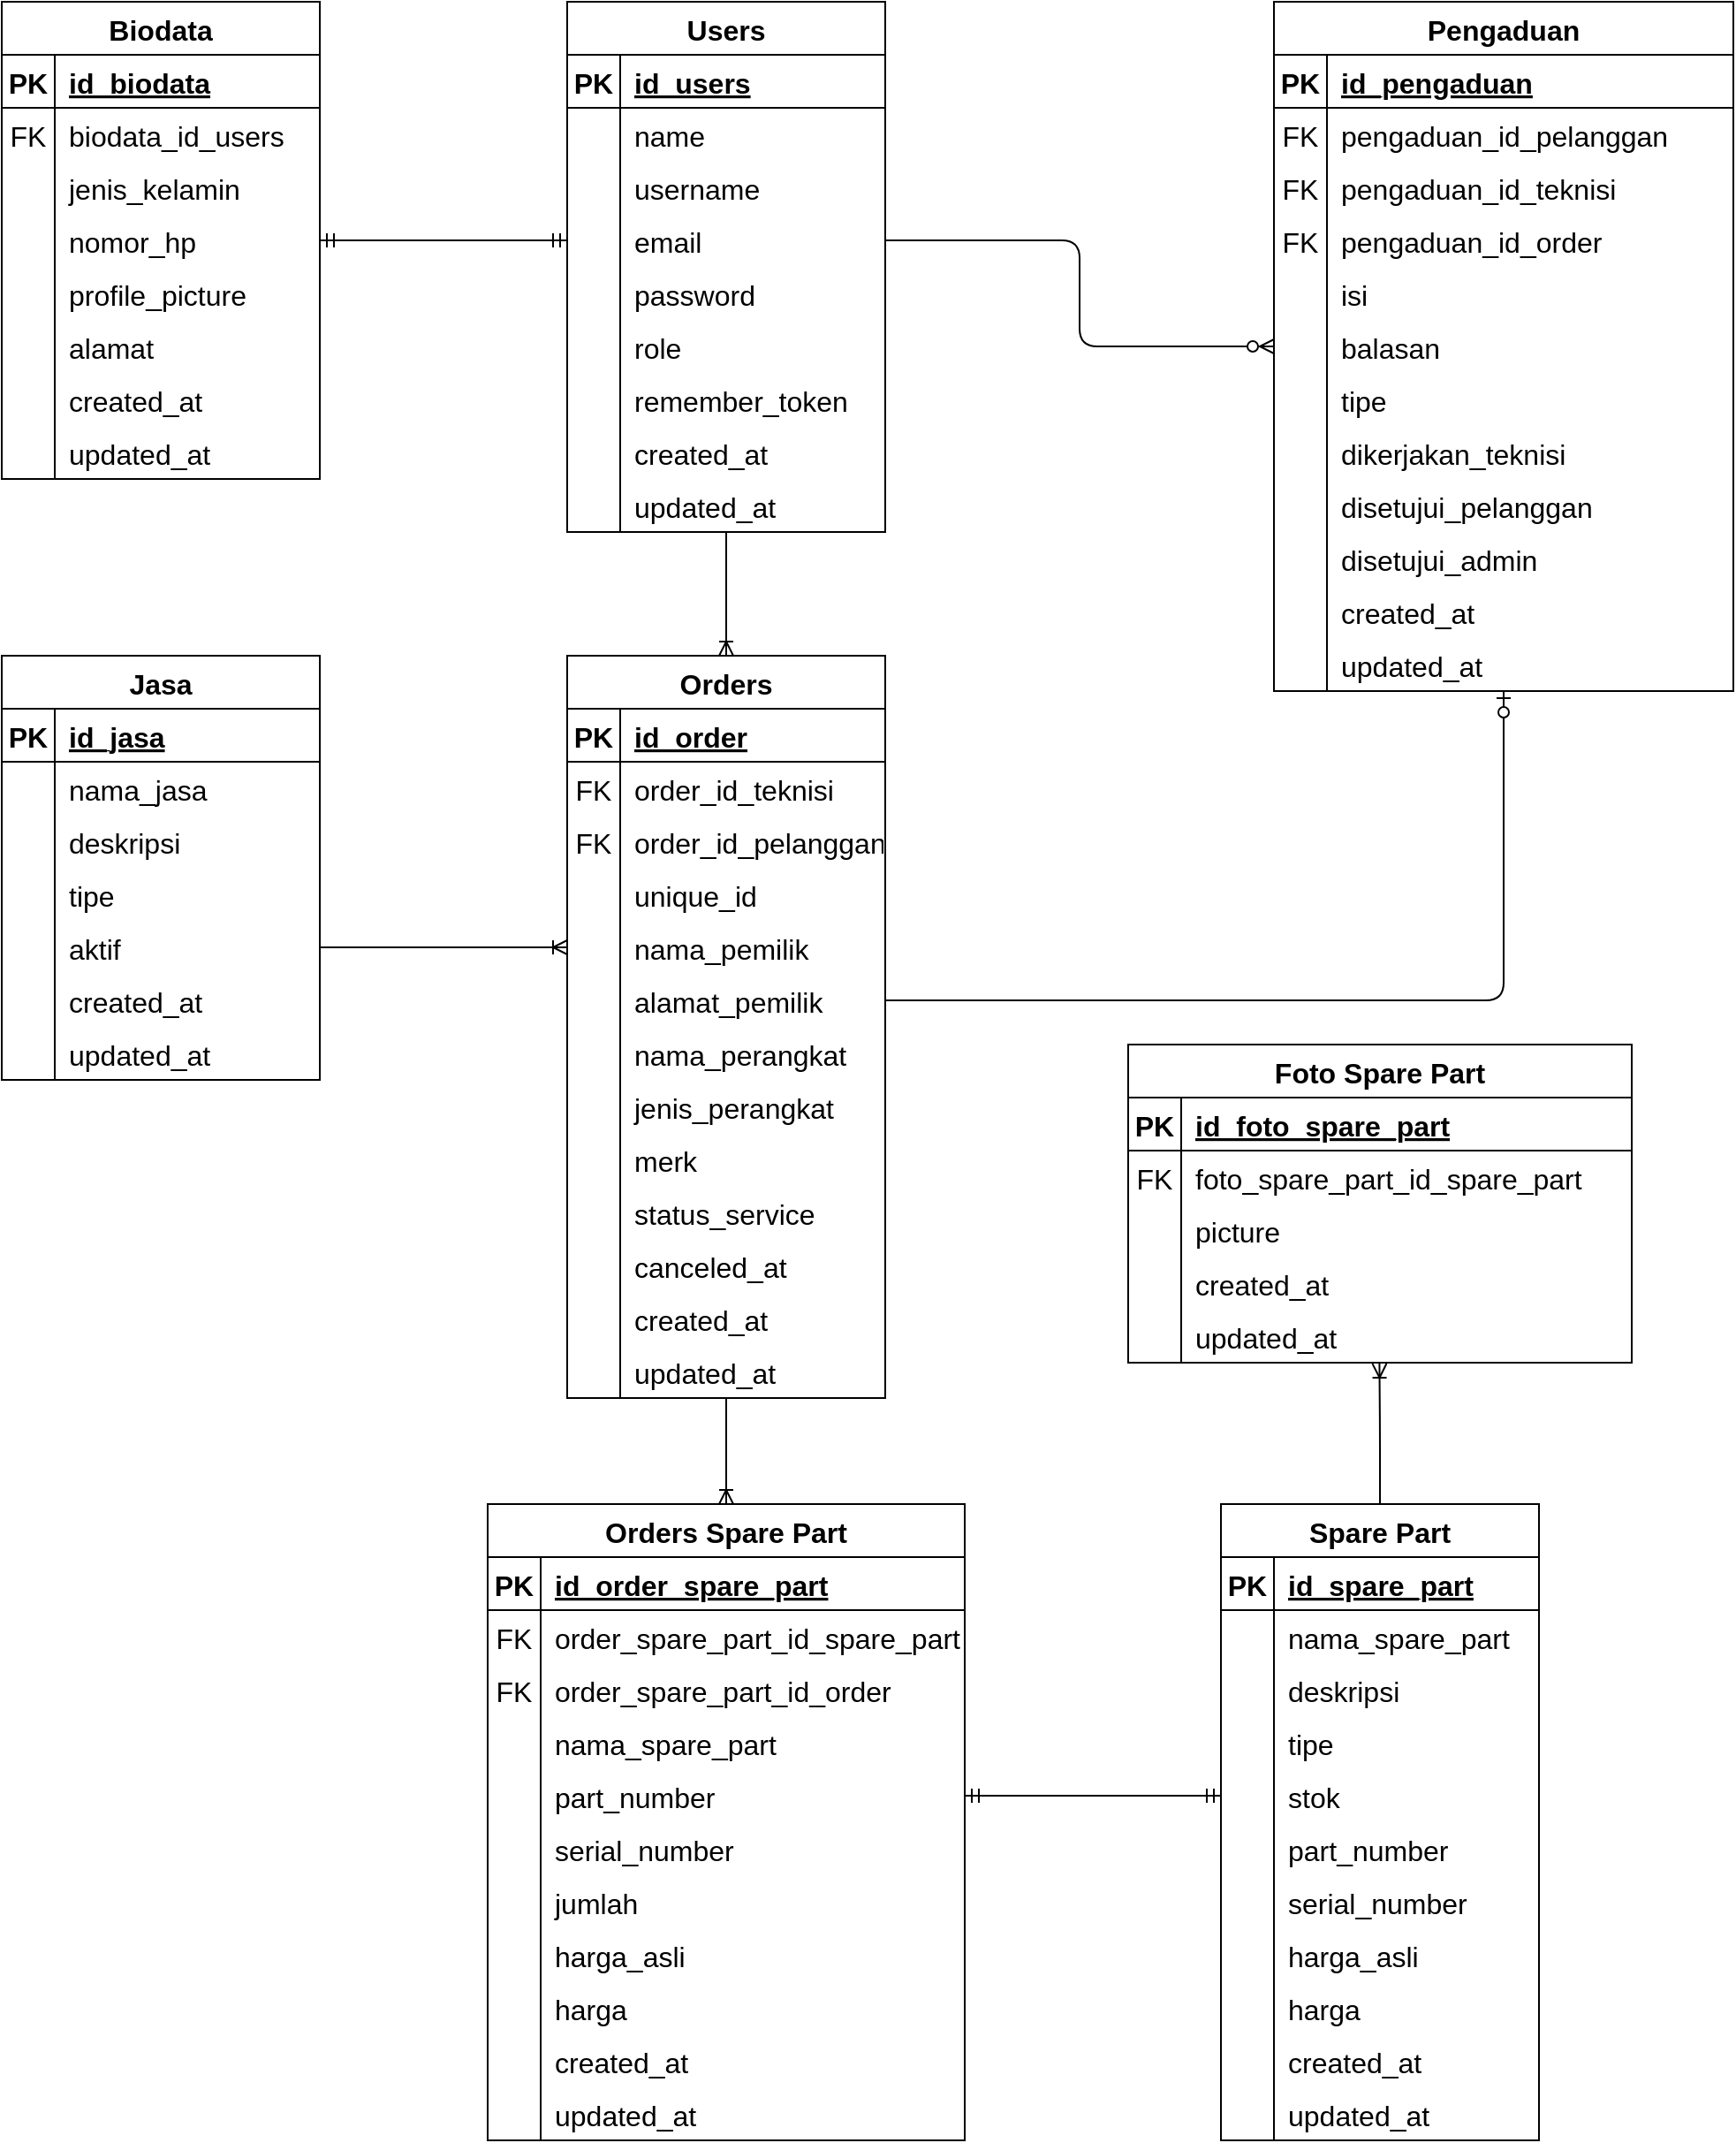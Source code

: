 <mxfile version="14.8.0" type="device"><diagram id="G_ScvQzFRhUuj-2AdJWd" name="Page-1"><mxGraphModel dx="1730" dy="965" grid="1" gridSize="10" guides="1" tooltips="1" connect="1" arrows="1" fold="1" page="1" pageScale="1" pageWidth="1100" pageHeight="850" math="0" shadow="0"><root><mxCell id="0"/><mxCell id="1" parent="0"/><mxCell id="-BinY3h1yxz4BoY5C3WM-1" value="Users" style="shape=table;startSize=30;container=1;collapsible=1;childLayout=tableLayout;fixedRows=1;rowLines=0;fontStyle=1;align=center;resizeLast=1;fontSize=16;" parent="1" vertex="1"><mxGeometry x="380" y="30" width="180" height="300" as="geometry"><mxRectangle x="180" y="80" width="70" height="30" as="alternateBounds"/></mxGeometry></mxCell><mxCell id="-BinY3h1yxz4BoY5C3WM-2" value="" style="shape=partialRectangle;collapsible=0;dropTarget=0;pointerEvents=0;fillColor=none;top=0;left=0;bottom=1;right=0;points=[[0,0.5],[1,0.5]];portConstraint=eastwest;fontSize=16;" parent="-BinY3h1yxz4BoY5C3WM-1" vertex="1"><mxGeometry y="30" width="180" height="30" as="geometry"/></mxCell><mxCell id="-BinY3h1yxz4BoY5C3WM-3" value="PK" style="shape=partialRectangle;connectable=0;fillColor=none;top=0;left=0;bottom=0;right=0;fontStyle=1;overflow=hidden;fontSize=16;" parent="-BinY3h1yxz4BoY5C3WM-2" vertex="1"><mxGeometry width="30" height="30" as="geometry"/></mxCell><mxCell id="-BinY3h1yxz4BoY5C3WM-4" value="id_users" style="shape=partialRectangle;connectable=0;fillColor=none;top=0;left=0;bottom=0;right=0;align=left;spacingLeft=6;fontStyle=5;overflow=hidden;fontSize=16;" parent="-BinY3h1yxz4BoY5C3WM-2" vertex="1"><mxGeometry x="30" width="150" height="30" as="geometry"/></mxCell><mxCell id="-BinY3h1yxz4BoY5C3WM-5" value="" style="shape=partialRectangle;collapsible=0;dropTarget=0;pointerEvents=0;fillColor=none;top=0;left=0;bottom=0;right=0;points=[[0,0.5],[1,0.5]];portConstraint=eastwest;fontSize=16;" parent="-BinY3h1yxz4BoY5C3WM-1" vertex="1"><mxGeometry y="60" width="180" height="30" as="geometry"/></mxCell><mxCell id="-BinY3h1yxz4BoY5C3WM-6" value="" style="shape=partialRectangle;connectable=0;top=0;left=0;bottom=0;right=0;editable=1;overflow=hidden;sketch=0;gradientColor=#ffffff;fillColor=none;fontSize=16;" parent="-BinY3h1yxz4BoY5C3WM-5" vertex="1"><mxGeometry width="30" height="30" as="geometry"/></mxCell><mxCell id="-BinY3h1yxz4BoY5C3WM-7" value="name" style="shape=partialRectangle;connectable=0;top=0;left=0;bottom=0;right=0;align=left;spacingLeft=6;overflow=hidden;sketch=0;gradientColor=#ffffff;fillColor=none;fontSize=16;" parent="-BinY3h1yxz4BoY5C3WM-5" vertex="1"><mxGeometry x="30" width="150" height="30" as="geometry"/></mxCell><mxCell id="-BinY3h1yxz4BoY5C3WM-8" value="" style="shape=partialRectangle;collapsible=0;dropTarget=0;pointerEvents=0;fillColor=none;top=0;left=0;bottom=0;right=0;points=[[0,0.5],[1,0.5]];portConstraint=eastwest;fontSize=16;" parent="-BinY3h1yxz4BoY5C3WM-1" vertex="1"><mxGeometry y="90" width="180" height="30" as="geometry"/></mxCell><mxCell id="-BinY3h1yxz4BoY5C3WM-9" value="" style="shape=partialRectangle;connectable=0;fillColor=none;top=0;left=0;bottom=0;right=0;editable=1;overflow=hidden;fontSize=16;" parent="-BinY3h1yxz4BoY5C3WM-8" vertex="1"><mxGeometry width="30" height="30" as="geometry"/></mxCell><mxCell id="-BinY3h1yxz4BoY5C3WM-10" value="username" style="shape=partialRectangle;connectable=0;fillColor=none;top=0;left=0;bottom=0;right=0;align=left;spacingLeft=6;overflow=hidden;fontSize=16;" parent="-BinY3h1yxz4BoY5C3WM-8" vertex="1"><mxGeometry x="30" width="150" height="30" as="geometry"/></mxCell><mxCell id="-BinY3h1yxz4BoY5C3WM-11" value="" style="shape=partialRectangle;collapsible=0;dropTarget=0;pointerEvents=0;fillColor=none;top=0;left=0;bottom=0;right=0;points=[[0,0.5],[1,0.5]];portConstraint=eastwest;fontSize=16;" parent="-BinY3h1yxz4BoY5C3WM-1" vertex="1"><mxGeometry y="120" width="180" height="30" as="geometry"/></mxCell><mxCell id="-BinY3h1yxz4BoY5C3WM-12" value="" style="shape=partialRectangle;connectable=0;fillColor=none;top=0;left=0;bottom=0;right=0;editable=1;overflow=hidden;fontSize=16;" parent="-BinY3h1yxz4BoY5C3WM-11" vertex="1"><mxGeometry width="30" height="30" as="geometry"/></mxCell><mxCell id="-BinY3h1yxz4BoY5C3WM-13" value="email" style="shape=partialRectangle;connectable=0;fillColor=none;top=0;left=0;bottom=0;right=0;align=left;spacingLeft=6;overflow=hidden;fontSize=16;" parent="-BinY3h1yxz4BoY5C3WM-11" vertex="1"><mxGeometry x="30" width="150" height="30" as="geometry"/></mxCell><mxCell id="-BinY3h1yxz4BoY5C3WM-15" value="" style="shape=partialRectangle;collapsible=0;dropTarget=0;pointerEvents=0;fillColor=none;top=0;left=0;bottom=0;right=0;points=[[0,0.5],[1,0.5]];portConstraint=eastwest;fontSize=16;" parent="-BinY3h1yxz4BoY5C3WM-1" vertex="1"><mxGeometry y="150" width="180" height="30" as="geometry"/></mxCell><mxCell id="-BinY3h1yxz4BoY5C3WM-16" value="" style="shape=partialRectangle;connectable=0;fillColor=none;top=0;left=0;bottom=0;right=0;editable=1;overflow=hidden;fontSize=16;" parent="-BinY3h1yxz4BoY5C3WM-15" vertex="1"><mxGeometry width="30" height="30" as="geometry"/></mxCell><mxCell id="-BinY3h1yxz4BoY5C3WM-17" value="password" style="shape=partialRectangle;connectable=0;fillColor=none;top=0;left=0;bottom=0;right=0;align=left;spacingLeft=6;overflow=hidden;fontSize=16;" parent="-BinY3h1yxz4BoY5C3WM-15" vertex="1"><mxGeometry x="30" width="150" height="30" as="geometry"/></mxCell><mxCell id="-BinY3h1yxz4BoY5C3WM-23" value="" style="shape=partialRectangle;collapsible=0;dropTarget=0;pointerEvents=0;fillColor=none;top=0;left=0;bottom=0;right=0;points=[[0,0.5],[1,0.5]];portConstraint=eastwest;fontSize=16;" parent="-BinY3h1yxz4BoY5C3WM-1" vertex="1"><mxGeometry y="180" width="180" height="30" as="geometry"/></mxCell><mxCell id="-BinY3h1yxz4BoY5C3WM-24" value="" style="shape=partialRectangle;connectable=0;fillColor=none;top=0;left=0;bottom=0;right=0;editable=1;overflow=hidden;fontSize=16;" parent="-BinY3h1yxz4BoY5C3WM-23" vertex="1"><mxGeometry width="30" height="30" as="geometry"/></mxCell><mxCell id="-BinY3h1yxz4BoY5C3WM-25" value="role" style="shape=partialRectangle;connectable=0;fillColor=none;top=0;left=0;bottom=0;right=0;align=left;spacingLeft=6;overflow=hidden;fontSize=16;" parent="-BinY3h1yxz4BoY5C3WM-23" vertex="1"><mxGeometry x="30" width="150" height="30" as="geometry"/></mxCell><mxCell id="-BinY3h1yxz4BoY5C3WM-19" value="" style="shape=partialRectangle;collapsible=0;dropTarget=0;pointerEvents=0;fillColor=none;top=0;left=0;bottom=0;right=0;points=[[0,0.5],[1,0.5]];portConstraint=eastwest;fontSize=16;" parent="-BinY3h1yxz4BoY5C3WM-1" vertex="1"><mxGeometry y="210" width="180" height="30" as="geometry"/></mxCell><mxCell id="-BinY3h1yxz4BoY5C3WM-20" value="" style="shape=partialRectangle;connectable=0;fillColor=none;top=0;left=0;bottom=0;right=0;editable=1;overflow=hidden;fontSize=16;" parent="-BinY3h1yxz4BoY5C3WM-19" vertex="1"><mxGeometry width="30" height="30" as="geometry"/></mxCell><mxCell id="-BinY3h1yxz4BoY5C3WM-21" value="remember_token" style="shape=partialRectangle;connectable=0;fillColor=none;top=0;left=0;bottom=0;right=0;align=left;spacingLeft=6;overflow=hidden;fontSize=16;" parent="-BinY3h1yxz4BoY5C3WM-19" vertex="1"><mxGeometry x="30" width="150" height="30" as="geometry"/></mxCell><mxCell id="-BinY3h1yxz4BoY5C3WM-27" value="" style="shape=partialRectangle;collapsible=0;dropTarget=0;pointerEvents=0;fillColor=none;top=0;left=0;bottom=0;right=0;points=[[0,0.5],[1,0.5]];portConstraint=eastwest;fontSize=16;" parent="-BinY3h1yxz4BoY5C3WM-1" vertex="1"><mxGeometry y="240" width="180" height="30" as="geometry"/></mxCell><mxCell id="-BinY3h1yxz4BoY5C3WM-28" value="" style="shape=partialRectangle;connectable=0;fillColor=none;top=0;left=0;bottom=0;right=0;editable=1;overflow=hidden;fontSize=16;" parent="-BinY3h1yxz4BoY5C3WM-27" vertex="1"><mxGeometry width="30" height="30" as="geometry"/></mxCell><mxCell id="-BinY3h1yxz4BoY5C3WM-29" value="created_at" style="shape=partialRectangle;connectable=0;fillColor=none;top=0;left=0;bottom=0;right=0;align=left;spacingLeft=6;overflow=hidden;fontSize=16;" parent="-BinY3h1yxz4BoY5C3WM-27" vertex="1"><mxGeometry x="30" width="150" height="30" as="geometry"/></mxCell><mxCell id="-BinY3h1yxz4BoY5C3WM-31" value="" style="shape=partialRectangle;collapsible=0;dropTarget=0;pointerEvents=0;fillColor=none;top=0;left=0;bottom=0;right=0;points=[[0,0.5],[1,0.5]];portConstraint=eastwest;fontSize=16;" parent="-BinY3h1yxz4BoY5C3WM-1" vertex="1"><mxGeometry y="270" width="180" height="30" as="geometry"/></mxCell><mxCell id="-BinY3h1yxz4BoY5C3WM-32" value="" style="shape=partialRectangle;connectable=0;fillColor=none;top=0;left=0;bottom=0;right=0;editable=1;overflow=hidden;fontSize=16;" parent="-BinY3h1yxz4BoY5C3WM-31" vertex="1"><mxGeometry width="30" height="30" as="geometry"/></mxCell><mxCell id="-BinY3h1yxz4BoY5C3WM-33" value="updated_at" style="shape=partialRectangle;connectable=0;fillColor=none;top=0;left=0;bottom=0;right=0;align=left;spacingLeft=6;overflow=hidden;fontSize=16;" parent="-BinY3h1yxz4BoY5C3WM-31" vertex="1"><mxGeometry x="30" width="150" height="30" as="geometry"/></mxCell><mxCell id="-BinY3h1yxz4BoY5C3WM-34" value="Biodata" style="shape=table;startSize=30;container=1;collapsible=1;childLayout=tableLayout;fixedRows=1;rowLines=0;fontStyle=1;align=center;resizeLast=1;sketch=0;strokeColor=#000000;fillColor=#ffffff;gradientColor=none;fontSize=16;" parent="1" vertex="1"><mxGeometry x="60" y="30" width="180" height="270" as="geometry"/></mxCell><mxCell id="-BinY3h1yxz4BoY5C3WM-35" value="" style="shape=partialRectangle;collapsible=0;dropTarget=0;pointerEvents=0;fillColor=none;top=0;left=0;bottom=1;right=0;points=[[0,0.5],[1,0.5]];portConstraint=eastwest;fontSize=16;" parent="-BinY3h1yxz4BoY5C3WM-34" vertex="1"><mxGeometry y="30" width="180" height="30" as="geometry"/></mxCell><mxCell id="-BinY3h1yxz4BoY5C3WM-36" value="PK" style="shape=partialRectangle;connectable=0;fillColor=none;top=0;left=0;bottom=0;right=0;fontStyle=1;overflow=hidden;fontSize=16;" parent="-BinY3h1yxz4BoY5C3WM-35" vertex="1"><mxGeometry width="30" height="30" as="geometry"/></mxCell><mxCell id="-BinY3h1yxz4BoY5C3WM-37" value="id_biodata" style="shape=partialRectangle;connectable=0;fillColor=none;top=0;left=0;bottom=0;right=0;align=left;spacingLeft=6;fontStyle=5;overflow=hidden;fontSize=16;" parent="-BinY3h1yxz4BoY5C3WM-35" vertex="1"><mxGeometry x="30" width="150" height="30" as="geometry"/></mxCell><mxCell id="-BinY3h1yxz4BoY5C3WM-38" value="" style="shape=partialRectangle;collapsible=0;dropTarget=0;pointerEvents=0;fillColor=none;top=0;left=0;bottom=0;right=0;points=[[0,0.5],[1,0.5]];portConstraint=eastwest;fontSize=16;" parent="-BinY3h1yxz4BoY5C3WM-34" vertex="1"><mxGeometry y="60" width="180" height="30" as="geometry"/></mxCell><mxCell id="-BinY3h1yxz4BoY5C3WM-39" value="FK" style="shape=partialRectangle;connectable=0;fillColor=none;top=0;left=0;bottom=0;right=0;editable=1;overflow=hidden;fontSize=16;" parent="-BinY3h1yxz4BoY5C3WM-38" vertex="1"><mxGeometry width="30" height="30" as="geometry"/></mxCell><mxCell id="-BinY3h1yxz4BoY5C3WM-40" value="biodata_id_users" style="shape=partialRectangle;connectable=0;fillColor=none;top=0;left=0;bottom=0;right=0;align=left;spacingLeft=6;overflow=hidden;fontSize=16;" parent="-BinY3h1yxz4BoY5C3WM-38" vertex="1"><mxGeometry x="30" width="150" height="30" as="geometry"/></mxCell><mxCell id="-BinY3h1yxz4BoY5C3WM-41" value="" style="shape=partialRectangle;collapsible=0;dropTarget=0;pointerEvents=0;fillColor=none;top=0;left=0;bottom=0;right=0;points=[[0,0.5],[1,0.5]];portConstraint=eastwest;fontSize=16;" parent="-BinY3h1yxz4BoY5C3WM-34" vertex="1"><mxGeometry y="90" width="180" height="30" as="geometry"/></mxCell><mxCell id="-BinY3h1yxz4BoY5C3WM-42" value="" style="shape=partialRectangle;connectable=0;fillColor=none;top=0;left=0;bottom=0;right=0;editable=1;overflow=hidden;fontSize=16;" parent="-BinY3h1yxz4BoY5C3WM-41" vertex="1"><mxGeometry width="30" height="30" as="geometry"/></mxCell><mxCell id="-BinY3h1yxz4BoY5C3WM-43" value="jenis_kelamin" style="shape=partialRectangle;connectable=0;fillColor=none;top=0;left=0;bottom=0;right=0;align=left;spacingLeft=6;overflow=hidden;fontSize=16;" parent="-BinY3h1yxz4BoY5C3WM-41" vertex="1"><mxGeometry x="30" width="150" height="30" as="geometry"/></mxCell><mxCell id="-BinY3h1yxz4BoY5C3WM-44" value="" style="shape=partialRectangle;collapsible=0;dropTarget=0;pointerEvents=0;fillColor=none;top=0;left=0;bottom=0;right=0;points=[[0,0.5],[1,0.5]];portConstraint=eastwest;fontSize=16;" parent="-BinY3h1yxz4BoY5C3WM-34" vertex="1"><mxGeometry y="120" width="180" height="30" as="geometry"/></mxCell><mxCell id="-BinY3h1yxz4BoY5C3WM-45" value="" style="shape=partialRectangle;connectable=0;fillColor=none;top=0;left=0;bottom=0;right=0;editable=1;overflow=hidden;fontSize=16;" parent="-BinY3h1yxz4BoY5C3WM-44" vertex="1"><mxGeometry width="30" height="30" as="geometry"/></mxCell><mxCell id="-BinY3h1yxz4BoY5C3WM-46" value="nomor_hp" style="shape=partialRectangle;connectable=0;fillColor=none;top=0;left=0;bottom=0;right=0;align=left;spacingLeft=6;overflow=hidden;fontSize=16;" parent="-BinY3h1yxz4BoY5C3WM-44" vertex="1"><mxGeometry x="30" width="150" height="30" as="geometry"/></mxCell><mxCell id="-BinY3h1yxz4BoY5C3WM-48" value="" style="shape=partialRectangle;collapsible=0;dropTarget=0;pointerEvents=0;fillColor=none;top=0;left=0;bottom=0;right=0;points=[[0,0.5],[1,0.5]];portConstraint=eastwest;fontSize=16;" parent="-BinY3h1yxz4BoY5C3WM-34" vertex="1"><mxGeometry y="150" width="180" height="30" as="geometry"/></mxCell><mxCell id="-BinY3h1yxz4BoY5C3WM-49" value="" style="shape=partialRectangle;connectable=0;fillColor=none;top=0;left=0;bottom=0;right=0;editable=1;overflow=hidden;fontSize=16;" parent="-BinY3h1yxz4BoY5C3WM-48" vertex="1"><mxGeometry width="30" height="30" as="geometry"/></mxCell><mxCell id="-BinY3h1yxz4BoY5C3WM-50" value="profile_picture" style="shape=partialRectangle;connectable=0;fillColor=none;top=0;left=0;bottom=0;right=0;align=left;spacingLeft=6;overflow=hidden;fontSize=16;" parent="-BinY3h1yxz4BoY5C3WM-48" vertex="1"><mxGeometry x="30" width="150" height="30" as="geometry"/></mxCell><mxCell id="-BinY3h1yxz4BoY5C3WM-52" value="" style="shape=partialRectangle;collapsible=0;dropTarget=0;pointerEvents=0;fillColor=none;top=0;left=0;bottom=0;right=0;points=[[0,0.5],[1,0.5]];portConstraint=eastwest;fontSize=16;" parent="-BinY3h1yxz4BoY5C3WM-34" vertex="1"><mxGeometry y="180" width="180" height="30" as="geometry"/></mxCell><mxCell id="-BinY3h1yxz4BoY5C3WM-53" value="" style="shape=partialRectangle;connectable=0;fillColor=none;top=0;left=0;bottom=0;right=0;editable=1;overflow=hidden;fontSize=16;" parent="-BinY3h1yxz4BoY5C3WM-52" vertex="1"><mxGeometry width="30" height="30" as="geometry"/></mxCell><mxCell id="-BinY3h1yxz4BoY5C3WM-54" value="alamat" style="shape=partialRectangle;connectable=0;fillColor=none;top=0;left=0;bottom=0;right=0;align=left;spacingLeft=6;overflow=hidden;fontSize=16;" parent="-BinY3h1yxz4BoY5C3WM-52" vertex="1"><mxGeometry x="30" width="150" height="30" as="geometry"/></mxCell><mxCell id="-BinY3h1yxz4BoY5C3WM-56" value="" style="shape=partialRectangle;collapsible=0;dropTarget=0;pointerEvents=0;fillColor=none;top=0;left=0;bottom=0;right=0;points=[[0,0.5],[1,0.5]];portConstraint=eastwest;fontSize=16;" parent="-BinY3h1yxz4BoY5C3WM-34" vertex="1"><mxGeometry y="210" width="180" height="30" as="geometry"/></mxCell><mxCell id="-BinY3h1yxz4BoY5C3WM-57" value="" style="shape=partialRectangle;connectable=0;fillColor=none;top=0;left=0;bottom=0;right=0;editable=1;overflow=hidden;fontSize=16;" parent="-BinY3h1yxz4BoY5C3WM-56" vertex="1"><mxGeometry width="30" height="30" as="geometry"/></mxCell><mxCell id="-BinY3h1yxz4BoY5C3WM-58" value="created_at" style="shape=partialRectangle;connectable=0;fillColor=none;top=0;left=0;bottom=0;right=0;align=left;spacingLeft=6;overflow=hidden;fontSize=16;" parent="-BinY3h1yxz4BoY5C3WM-56" vertex="1"><mxGeometry x="30" width="150" height="30" as="geometry"/></mxCell><mxCell id="-BinY3h1yxz4BoY5C3WM-60" value="" style="shape=partialRectangle;collapsible=0;dropTarget=0;pointerEvents=0;fillColor=none;top=0;left=0;bottom=0;right=0;points=[[0,0.5],[1,0.5]];portConstraint=eastwest;fontSize=16;" parent="-BinY3h1yxz4BoY5C3WM-34" vertex="1"><mxGeometry y="240" width="180" height="30" as="geometry"/></mxCell><mxCell id="-BinY3h1yxz4BoY5C3WM-61" value="" style="shape=partialRectangle;connectable=0;fillColor=none;top=0;left=0;bottom=0;right=0;editable=1;overflow=hidden;fontSize=16;" parent="-BinY3h1yxz4BoY5C3WM-60" vertex="1"><mxGeometry width="30" height="30" as="geometry"/></mxCell><mxCell id="-BinY3h1yxz4BoY5C3WM-62" value="updated_at" style="shape=partialRectangle;connectable=0;fillColor=none;top=0;left=0;bottom=0;right=0;align=left;spacingLeft=6;overflow=hidden;fontSize=16;" parent="-BinY3h1yxz4BoY5C3WM-60" vertex="1"><mxGeometry x="30" width="150" height="30" as="geometry"/></mxCell><mxCell id="-BinY3h1yxz4BoY5C3WM-63" value="" style="edgeStyle=entityRelationEdgeStyle;fontSize=16;html=1;endArrow=ERmandOne;startArrow=ERmandOne;exitX=1;exitY=0.5;exitDx=0;exitDy=0;entryX=0;entryY=0.5;entryDx=0;entryDy=0;" parent="1" source="-BinY3h1yxz4BoY5C3WM-44" target="-BinY3h1yxz4BoY5C3WM-11" edge="1"><mxGeometry width="100" height="100" relative="1" as="geometry"><mxPoint x="400" y="240" as="sourcePoint"/><mxPoint x="500" y="140" as="targetPoint"/></mxGeometry></mxCell><mxCell id="-BinY3h1yxz4BoY5C3WM-64" value="Pengaduan" style="shape=table;startSize=30;container=1;collapsible=1;childLayout=tableLayout;fixedRows=1;rowLines=0;fontStyle=1;align=center;resizeLast=1;sketch=0;strokeColor=#000000;fillColor=#ffffff;gradientColor=none;fontSize=16;" parent="1" vertex="1"><mxGeometry x="780" y="30" width="260" height="390" as="geometry"/></mxCell><mxCell id="-BinY3h1yxz4BoY5C3WM-65" value="" style="shape=partialRectangle;collapsible=0;dropTarget=0;pointerEvents=0;fillColor=none;top=0;left=0;bottom=1;right=0;points=[[0,0.5],[1,0.5]];portConstraint=eastwest;fontSize=16;" parent="-BinY3h1yxz4BoY5C3WM-64" vertex="1"><mxGeometry y="30" width="260" height="30" as="geometry"/></mxCell><mxCell id="-BinY3h1yxz4BoY5C3WM-66" value="PK" style="shape=partialRectangle;connectable=0;fillColor=none;top=0;left=0;bottom=0;right=0;fontStyle=1;overflow=hidden;fontSize=16;" parent="-BinY3h1yxz4BoY5C3WM-65" vertex="1"><mxGeometry width="30" height="30" as="geometry"/></mxCell><mxCell id="-BinY3h1yxz4BoY5C3WM-67" value="id_pengaduan" style="shape=partialRectangle;connectable=0;fillColor=none;top=0;left=0;bottom=0;right=0;align=left;spacingLeft=6;fontStyle=5;overflow=hidden;fontSize=16;" parent="-BinY3h1yxz4BoY5C3WM-65" vertex="1"><mxGeometry x="30" width="230" height="30" as="geometry"/></mxCell><mxCell id="-BinY3h1yxz4BoY5C3WM-68" value="" style="shape=partialRectangle;collapsible=0;dropTarget=0;pointerEvents=0;fillColor=none;top=0;left=0;bottom=0;right=0;points=[[0,0.5],[1,0.5]];portConstraint=eastwest;fontSize=16;" parent="-BinY3h1yxz4BoY5C3WM-64" vertex="1"><mxGeometry y="60" width="260" height="30" as="geometry"/></mxCell><mxCell id="-BinY3h1yxz4BoY5C3WM-69" value="FK" style="shape=partialRectangle;connectable=0;fillColor=none;top=0;left=0;bottom=0;right=0;editable=1;overflow=hidden;fontSize=16;" parent="-BinY3h1yxz4BoY5C3WM-68" vertex="1"><mxGeometry width="30" height="30" as="geometry"/></mxCell><mxCell id="-BinY3h1yxz4BoY5C3WM-70" value="pengaduan_id_pelanggan" style="shape=partialRectangle;connectable=0;fillColor=none;top=0;left=0;bottom=0;right=0;align=left;spacingLeft=6;overflow=hidden;fontSize=16;" parent="-BinY3h1yxz4BoY5C3WM-68" vertex="1"><mxGeometry x="30" width="230" height="30" as="geometry"/></mxCell><mxCell id="-BinY3h1yxz4BoY5C3WM-71" value="" style="shape=partialRectangle;collapsible=0;dropTarget=0;pointerEvents=0;fillColor=none;top=0;left=0;bottom=0;right=0;points=[[0,0.5],[1,0.5]];portConstraint=eastwest;fontSize=16;" parent="-BinY3h1yxz4BoY5C3WM-64" vertex="1"><mxGeometry y="90" width="260" height="30" as="geometry"/></mxCell><mxCell id="-BinY3h1yxz4BoY5C3WM-72" value="FK" style="shape=partialRectangle;connectable=0;fillColor=none;top=0;left=0;bottom=0;right=0;editable=1;overflow=hidden;fontSize=16;" parent="-BinY3h1yxz4BoY5C3WM-71" vertex="1"><mxGeometry width="30" height="30" as="geometry"/></mxCell><mxCell id="-BinY3h1yxz4BoY5C3WM-73" value="pengaduan_id_teknisi" style="shape=partialRectangle;connectable=0;fillColor=none;top=0;left=0;bottom=0;right=0;align=left;spacingLeft=6;overflow=hidden;fontSize=16;" parent="-BinY3h1yxz4BoY5C3WM-71" vertex="1"><mxGeometry x="30" width="230" height="30" as="geometry"/></mxCell><mxCell id="-BinY3h1yxz4BoY5C3WM-74" value="" style="shape=partialRectangle;collapsible=0;dropTarget=0;pointerEvents=0;fillColor=none;top=0;left=0;bottom=0;right=0;points=[[0,0.5],[1,0.5]];portConstraint=eastwest;fontSize=16;" parent="-BinY3h1yxz4BoY5C3WM-64" vertex="1"><mxGeometry y="120" width="260" height="30" as="geometry"/></mxCell><mxCell id="-BinY3h1yxz4BoY5C3WM-75" value="FK" style="shape=partialRectangle;connectable=0;fillColor=none;top=0;left=0;bottom=0;right=0;editable=1;overflow=hidden;fontSize=16;" parent="-BinY3h1yxz4BoY5C3WM-74" vertex="1"><mxGeometry width="30" height="30" as="geometry"/></mxCell><mxCell id="-BinY3h1yxz4BoY5C3WM-76" value="pengaduan_id_order" style="shape=partialRectangle;connectable=0;fillColor=none;top=0;left=0;bottom=0;right=0;align=left;spacingLeft=6;overflow=hidden;fontSize=16;" parent="-BinY3h1yxz4BoY5C3WM-74" vertex="1"><mxGeometry x="30" width="230" height="30" as="geometry"/></mxCell><mxCell id="-BinY3h1yxz4BoY5C3WM-78" value="" style="shape=partialRectangle;collapsible=0;dropTarget=0;pointerEvents=0;fillColor=none;top=0;left=0;bottom=0;right=0;points=[[0,0.5],[1,0.5]];portConstraint=eastwest;fontSize=16;" parent="-BinY3h1yxz4BoY5C3WM-64" vertex="1"><mxGeometry y="150" width="260" height="30" as="geometry"/></mxCell><mxCell id="-BinY3h1yxz4BoY5C3WM-79" value="" style="shape=partialRectangle;connectable=0;fillColor=none;top=0;left=0;bottom=0;right=0;editable=1;overflow=hidden;fontSize=16;" parent="-BinY3h1yxz4BoY5C3WM-78" vertex="1"><mxGeometry width="30" height="30" as="geometry"/></mxCell><mxCell id="-BinY3h1yxz4BoY5C3WM-80" value="isi" style="shape=partialRectangle;connectable=0;fillColor=none;top=0;left=0;bottom=0;right=0;align=left;spacingLeft=6;overflow=hidden;fontSize=16;" parent="-BinY3h1yxz4BoY5C3WM-78" vertex="1"><mxGeometry x="30" width="230" height="30" as="geometry"/></mxCell><mxCell id="-BinY3h1yxz4BoY5C3WM-82" value="" style="shape=partialRectangle;collapsible=0;dropTarget=0;pointerEvents=0;fillColor=none;top=0;left=0;bottom=0;right=0;points=[[0,0.5],[1,0.5]];portConstraint=eastwest;fontSize=16;" parent="-BinY3h1yxz4BoY5C3WM-64" vertex="1"><mxGeometry y="180" width="260" height="30" as="geometry"/></mxCell><mxCell id="-BinY3h1yxz4BoY5C3WM-83" value="" style="shape=partialRectangle;connectable=0;fillColor=none;top=0;left=0;bottom=0;right=0;editable=1;overflow=hidden;fontSize=16;" parent="-BinY3h1yxz4BoY5C3WM-82" vertex="1"><mxGeometry width="30" height="30" as="geometry"/></mxCell><mxCell id="-BinY3h1yxz4BoY5C3WM-84" value="balasan" style="shape=partialRectangle;connectable=0;fillColor=none;top=0;left=0;bottom=0;right=0;align=left;spacingLeft=6;overflow=hidden;fontSize=16;" parent="-BinY3h1yxz4BoY5C3WM-82" vertex="1"><mxGeometry x="30" width="230" height="30" as="geometry"/></mxCell><mxCell id="-BinY3h1yxz4BoY5C3WM-86" value="" style="shape=partialRectangle;collapsible=0;dropTarget=0;pointerEvents=0;fillColor=none;top=0;left=0;bottom=0;right=0;points=[[0,0.5],[1,0.5]];portConstraint=eastwest;fontSize=16;" parent="-BinY3h1yxz4BoY5C3WM-64" vertex="1"><mxGeometry y="210" width="260" height="30" as="geometry"/></mxCell><mxCell id="-BinY3h1yxz4BoY5C3WM-87" value="" style="shape=partialRectangle;connectable=0;fillColor=none;top=0;left=0;bottom=0;right=0;editable=1;overflow=hidden;fontSize=16;" parent="-BinY3h1yxz4BoY5C3WM-86" vertex="1"><mxGeometry width="30" height="30" as="geometry"/></mxCell><mxCell id="-BinY3h1yxz4BoY5C3WM-88" value="tipe" style="shape=partialRectangle;connectable=0;fillColor=none;top=0;left=0;bottom=0;right=0;align=left;spacingLeft=6;overflow=hidden;fontSize=16;" parent="-BinY3h1yxz4BoY5C3WM-86" vertex="1"><mxGeometry x="30" width="230" height="30" as="geometry"/></mxCell><mxCell id="-BinY3h1yxz4BoY5C3WM-90" value="" style="shape=partialRectangle;collapsible=0;dropTarget=0;pointerEvents=0;fillColor=none;top=0;left=0;bottom=0;right=0;points=[[0,0.5],[1,0.5]];portConstraint=eastwest;fontSize=16;" parent="-BinY3h1yxz4BoY5C3WM-64" vertex="1"><mxGeometry y="240" width="260" height="30" as="geometry"/></mxCell><mxCell id="-BinY3h1yxz4BoY5C3WM-91" value="" style="shape=partialRectangle;connectable=0;fillColor=none;top=0;left=0;bottom=0;right=0;editable=1;overflow=hidden;fontSize=16;" parent="-BinY3h1yxz4BoY5C3WM-90" vertex="1"><mxGeometry width="30" height="30" as="geometry"/></mxCell><mxCell id="-BinY3h1yxz4BoY5C3WM-92" value="dikerjakan_teknisi" style="shape=partialRectangle;connectable=0;fillColor=none;top=0;left=0;bottom=0;right=0;align=left;spacingLeft=6;overflow=hidden;fontSize=16;" parent="-BinY3h1yxz4BoY5C3WM-90" vertex="1"><mxGeometry x="30" width="230" height="30" as="geometry"/></mxCell><mxCell id="-BinY3h1yxz4BoY5C3WM-94" value="" style="shape=partialRectangle;collapsible=0;dropTarget=0;pointerEvents=0;fillColor=none;top=0;left=0;bottom=0;right=0;points=[[0,0.5],[1,0.5]];portConstraint=eastwest;fontSize=16;" parent="-BinY3h1yxz4BoY5C3WM-64" vertex="1"><mxGeometry y="270" width="260" height="30" as="geometry"/></mxCell><mxCell id="-BinY3h1yxz4BoY5C3WM-95" value="" style="shape=partialRectangle;connectable=0;fillColor=none;top=0;left=0;bottom=0;right=0;editable=1;overflow=hidden;fontSize=16;" parent="-BinY3h1yxz4BoY5C3WM-94" vertex="1"><mxGeometry width="30" height="30" as="geometry"/></mxCell><mxCell id="-BinY3h1yxz4BoY5C3WM-96" value="disetujui_pelanggan" style="shape=partialRectangle;connectable=0;fillColor=none;top=0;left=0;bottom=0;right=0;align=left;spacingLeft=6;overflow=hidden;fontSize=16;" parent="-BinY3h1yxz4BoY5C3WM-94" vertex="1"><mxGeometry x="30" width="230" height="30" as="geometry"/></mxCell><mxCell id="-BinY3h1yxz4BoY5C3WM-98" value="" style="shape=partialRectangle;collapsible=0;dropTarget=0;pointerEvents=0;fillColor=none;top=0;left=0;bottom=0;right=0;points=[[0,0.5],[1,0.5]];portConstraint=eastwest;fontSize=16;" parent="-BinY3h1yxz4BoY5C3WM-64" vertex="1"><mxGeometry y="300" width="260" height="30" as="geometry"/></mxCell><mxCell id="-BinY3h1yxz4BoY5C3WM-99" value="" style="shape=partialRectangle;connectable=0;fillColor=none;top=0;left=0;bottom=0;right=0;editable=1;overflow=hidden;fontSize=16;" parent="-BinY3h1yxz4BoY5C3WM-98" vertex="1"><mxGeometry width="30" height="30" as="geometry"/></mxCell><mxCell id="-BinY3h1yxz4BoY5C3WM-100" value="disetujui_admin" style="shape=partialRectangle;connectable=0;fillColor=none;top=0;left=0;bottom=0;right=0;align=left;spacingLeft=6;overflow=hidden;fontSize=16;" parent="-BinY3h1yxz4BoY5C3WM-98" vertex="1"><mxGeometry x="30" width="230" height="30" as="geometry"/></mxCell><mxCell id="-BinY3h1yxz4BoY5C3WM-102" value="" style="shape=partialRectangle;collapsible=0;dropTarget=0;pointerEvents=0;fillColor=none;top=0;left=0;bottom=0;right=0;points=[[0,0.5],[1,0.5]];portConstraint=eastwest;fontSize=16;" parent="-BinY3h1yxz4BoY5C3WM-64" vertex="1"><mxGeometry y="330" width="260" height="30" as="geometry"/></mxCell><mxCell id="-BinY3h1yxz4BoY5C3WM-103" value="" style="shape=partialRectangle;connectable=0;fillColor=none;top=0;left=0;bottom=0;right=0;editable=1;overflow=hidden;fontSize=16;" parent="-BinY3h1yxz4BoY5C3WM-102" vertex="1"><mxGeometry width="30" height="30" as="geometry"/></mxCell><mxCell id="-BinY3h1yxz4BoY5C3WM-104" value="created_at" style="shape=partialRectangle;connectable=0;fillColor=none;top=0;left=0;bottom=0;right=0;align=left;spacingLeft=6;overflow=hidden;fontSize=16;" parent="-BinY3h1yxz4BoY5C3WM-102" vertex="1"><mxGeometry x="30" width="230" height="30" as="geometry"/></mxCell><mxCell id="-BinY3h1yxz4BoY5C3WM-106" value="" style="shape=partialRectangle;collapsible=0;dropTarget=0;pointerEvents=0;fillColor=none;top=0;left=0;bottom=0;right=0;points=[[0,0.5],[1,0.5]];portConstraint=eastwest;fontSize=16;" parent="-BinY3h1yxz4BoY5C3WM-64" vertex="1"><mxGeometry y="360" width="260" height="30" as="geometry"/></mxCell><mxCell id="-BinY3h1yxz4BoY5C3WM-107" value="" style="shape=partialRectangle;connectable=0;fillColor=none;top=0;left=0;bottom=0;right=0;editable=1;overflow=hidden;fontSize=16;" parent="-BinY3h1yxz4BoY5C3WM-106" vertex="1"><mxGeometry width="30" height="30" as="geometry"/></mxCell><mxCell id="-BinY3h1yxz4BoY5C3WM-108" value="updated_at" style="shape=partialRectangle;connectable=0;fillColor=none;top=0;left=0;bottom=0;right=0;align=left;spacingLeft=6;overflow=hidden;fontSize=16;" parent="-BinY3h1yxz4BoY5C3WM-106" vertex="1"><mxGeometry x="30" width="230" height="30" as="geometry"/></mxCell><mxCell id="-BinY3h1yxz4BoY5C3WM-109" value="" style="edgeStyle=orthogonalEdgeStyle;fontSize=16;html=1;endArrow=ERzeroToMany;endFill=1;entryX=0;entryY=0.5;entryDx=0;entryDy=0;exitX=1;exitY=0.5;exitDx=0;exitDy=0;" parent="1" source="-BinY3h1yxz4BoY5C3WM-11" target="-BinY3h1yxz4BoY5C3WM-82" edge="1"><mxGeometry width="100" height="100" relative="1" as="geometry"><mxPoint x="610" y="320" as="sourcePoint"/><mxPoint x="710" y="220" as="targetPoint"/></mxGeometry></mxCell><mxCell id="-BinY3h1yxz4BoY5C3WM-110" value="Jasa" style="shape=table;startSize=30;container=1;collapsible=1;childLayout=tableLayout;fixedRows=1;rowLines=0;fontStyle=1;align=center;resizeLast=1;sketch=0;strokeColor=#000000;fillColor=#ffffff;gradientColor=none;fontSize=16;" parent="1" vertex="1"><mxGeometry x="60" y="400" width="180" height="240" as="geometry"/></mxCell><mxCell id="-BinY3h1yxz4BoY5C3WM-111" value="" style="shape=partialRectangle;collapsible=0;dropTarget=0;pointerEvents=0;fillColor=none;top=0;left=0;bottom=1;right=0;points=[[0,0.5],[1,0.5]];portConstraint=eastwest;fontSize=16;" parent="-BinY3h1yxz4BoY5C3WM-110" vertex="1"><mxGeometry y="30" width="180" height="30" as="geometry"/></mxCell><mxCell id="-BinY3h1yxz4BoY5C3WM-112" value="PK" style="shape=partialRectangle;connectable=0;fillColor=none;top=0;left=0;bottom=0;right=0;fontStyle=1;overflow=hidden;fontSize=16;" parent="-BinY3h1yxz4BoY5C3WM-111" vertex="1"><mxGeometry width="30" height="30" as="geometry"/></mxCell><mxCell id="-BinY3h1yxz4BoY5C3WM-113" value="id_jasa" style="shape=partialRectangle;connectable=0;fillColor=none;top=0;left=0;bottom=0;right=0;align=left;spacingLeft=6;fontStyle=5;overflow=hidden;fontSize=16;" parent="-BinY3h1yxz4BoY5C3WM-111" vertex="1"><mxGeometry x="30" width="150" height="30" as="geometry"/></mxCell><mxCell id="-BinY3h1yxz4BoY5C3WM-114" value="" style="shape=partialRectangle;collapsible=0;dropTarget=0;pointerEvents=0;fillColor=none;top=0;left=0;bottom=0;right=0;points=[[0,0.5],[1,0.5]];portConstraint=eastwest;fontSize=16;" parent="-BinY3h1yxz4BoY5C3WM-110" vertex="1"><mxGeometry y="60" width="180" height="30" as="geometry"/></mxCell><mxCell id="-BinY3h1yxz4BoY5C3WM-115" value="" style="shape=partialRectangle;connectable=0;fillColor=none;top=0;left=0;bottom=0;right=0;editable=1;overflow=hidden;fontSize=16;" parent="-BinY3h1yxz4BoY5C3WM-114" vertex="1"><mxGeometry width="30" height="30" as="geometry"/></mxCell><mxCell id="-BinY3h1yxz4BoY5C3WM-116" value="nama_jasa" style="shape=partialRectangle;connectable=0;fillColor=none;top=0;left=0;bottom=0;right=0;align=left;spacingLeft=6;overflow=hidden;fontSize=16;" parent="-BinY3h1yxz4BoY5C3WM-114" vertex="1"><mxGeometry x="30" width="150" height="30" as="geometry"/></mxCell><mxCell id="-BinY3h1yxz4BoY5C3WM-117" value="" style="shape=partialRectangle;collapsible=0;dropTarget=0;pointerEvents=0;fillColor=none;top=0;left=0;bottom=0;right=0;points=[[0,0.5],[1,0.5]];portConstraint=eastwest;fontSize=16;" parent="-BinY3h1yxz4BoY5C3WM-110" vertex="1"><mxGeometry y="90" width="180" height="30" as="geometry"/></mxCell><mxCell id="-BinY3h1yxz4BoY5C3WM-118" value="" style="shape=partialRectangle;connectable=0;fillColor=none;top=0;left=0;bottom=0;right=0;editable=1;overflow=hidden;fontSize=16;" parent="-BinY3h1yxz4BoY5C3WM-117" vertex="1"><mxGeometry width="30" height="30" as="geometry"/></mxCell><mxCell id="-BinY3h1yxz4BoY5C3WM-119" value="deskripsi" style="shape=partialRectangle;connectable=0;fillColor=none;top=0;left=0;bottom=0;right=0;align=left;spacingLeft=6;overflow=hidden;fontSize=16;" parent="-BinY3h1yxz4BoY5C3WM-117" vertex="1"><mxGeometry x="30" width="150" height="30" as="geometry"/></mxCell><mxCell id="-BinY3h1yxz4BoY5C3WM-120" value="" style="shape=partialRectangle;collapsible=0;dropTarget=0;pointerEvents=0;fillColor=none;top=0;left=0;bottom=0;right=0;points=[[0,0.5],[1,0.5]];portConstraint=eastwest;fontSize=16;" parent="-BinY3h1yxz4BoY5C3WM-110" vertex="1"><mxGeometry y="120" width="180" height="30" as="geometry"/></mxCell><mxCell id="-BinY3h1yxz4BoY5C3WM-121" value="" style="shape=partialRectangle;connectable=0;fillColor=none;top=0;left=0;bottom=0;right=0;editable=1;overflow=hidden;fontSize=16;" parent="-BinY3h1yxz4BoY5C3WM-120" vertex="1"><mxGeometry width="30" height="30" as="geometry"/></mxCell><mxCell id="-BinY3h1yxz4BoY5C3WM-122" value="tipe" style="shape=partialRectangle;connectable=0;fillColor=none;top=0;left=0;bottom=0;right=0;align=left;spacingLeft=6;overflow=hidden;fontSize=16;" parent="-BinY3h1yxz4BoY5C3WM-120" vertex="1"><mxGeometry x="30" width="150" height="30" as="geometry"/></mxCell><mxCell id="-BinY3h1yxz4BoY5C3WM-124" value="" style="shape=partialRectangle;collapsible=0;dropTarget=0;pointerEvents=0;fillColor=none;top=0;left=0;bottom=0;right=0;points=[[0,0.5],[1,0.5]];portConstraint=eastwest;fontSize=16;" parent="-BinY3h1yxz4BoY5C3WM-110" vertex="1"><mxGeometry y="150" width="180" height="30" as="geometry"/></mxCell><mxCell id="-BinY3h1yxz4BoY5C3WM-125" value="" style="shape=partialRectangle;connectable=0;fillColor=none;top=0;left=0;bottom=0;right=0;editable=1;overflow=hidden;fontSize=16;" parent="-BinY3h1yxz4BoY5C3WM-124" vertex="1"><mxGeometry width="30" height="30" as="geometry"/></mxCell><mxCell id="-BinY3h1yxz4BoY5C3WM-126" value="aktif" style="shape=partialRectangle;connectable=0;fillColor=none;top=0;left=0;bottom=0;right=0;align=left;spacingLeft=6;overflow=hidden;fontSize=16;" parent="-BinY3h1yxz4BoY5C3WM-124" vertex="1"><mxGeometry x="30" width="150" height="30" as="geometry"/></mxCell><mxCell id="-BinY3h1yxz4BoY5C3WM-132" value="" style="shape=partialRectangle;collapsible=0;dropTarget=0;pointerEvents=0;fillColor=none;top=0;left=0;bottom=0;right=0;points=[[0,0.5],[1,0.5]];portConstraint=eastwest;fontSize=16;" parent="-BinY3h1yxz4BoY5C3WM-110" vertex="1"><mxGeometry y="180" width="180" height="30" as="geometry"/></mxCell><mxCell id="-BinY3h1yxz4BoY5C3WM-133" value="" style="shape=partialRectangle;connectable=0;fillColor=none;top=0;left=0;bottom=0;right=0;editable=1;overflow=hidden;fontSize=16;" parent="-BinY3h1yxz4BoY5C3WM-132" vertex="1"><mxGeometry width="30" height="30" as="geometry"/></mxCell><mxCell id="-BinY3h1yxz4BoY5C3WM-134" value="created_at" style="shape=partialRectangle;connectable=0;fillColor=none;top=0;left=0;bottom=0;right=0;align=left;spacingLeft=6;overflow=hidden;fontSize=16;" parent="-BinY3h1yxz4BoY5C3WM-132" vertex="1"><mxGeometry x="30" width="150" height="30" as="geometry"/></mxCell><mxCell id="-BinY3h1yxz4BoY5C3WM-128" value="" style="shape=partialRectangle;collapsible=0;dropTarget=0;pointerEvents=0;fillColor=none;top=0;left=0;bottom=0;right=0;points=[[0,0.5],[1,0.5]];portConstraint=eastwest;fontSize=16;" parent="-BinY3h1yxz4BoY5C3WM-110" vertex="1"><mxGeometry y="210" width="180" height="30" as="geometry"/></mxCell><mxCell id="-BinY3h1yxz4BoY5C3WM-129" value="" style="shape=partialRectangle;connectable=0;fillColor=none;top=0;left=0;bottom=0;right=0;editable=1;overflow=hidden;fontSize=16;" parent="-BinY3h1yxz4BoY5C3WM-128" vertex="1"><mxGeometry width="30" height="30" as="geometry"/></mxCell><mxCell id="-BinY3h1yxz4BoY5C3WM-130" value="updated_at" style="shape=partialRectangle;connectable=0;fillColor=none;top=0;left=0;bottom=0;right=0;align=left;spacingLeft=6;overflow=hidden;fontSize=16;" parent="-BinY3h1yxz4BoY5C3WM-128" vertex="1"><mxGeometry x="30" width="150" height="30" as="geometry"/></mxCell><mxCell id="-BinY3h1yxz4BoY5C3WM-135" value="Orders" style="shape=table;startSize=30;container=1;collapsible=1;childLayout=tableLayout;fixedRows=1;rowLines=0;fontStyle=1;align=center;resizeLast=1;sketch=0;strokeColor=#000000;fillColor=#ffffff;gradientColor=none;fontSize=16;" parent="1" vertex="1"><mxGeometry x="380" y="400" width="180" height="420" as="geometry"/></mxCell><mxCell id="-BinY3h1yxz4BoY5C3WM-136" value="" style="shape=partialRectangle;collapsible=0;dropTarget=0;pointerEvents=0;fillColor=none;top=0;left=0;bottom=1;right=0;points=[[0,0.5],[1,0.5]];portConstraint=eastwest;fontSize=16;" parent="-BinY3h1yxz4BoY5C3WM-135" vertex="1"><mxGeometry y="30" width="180" height="30" as="geometry"/></mxCell><mxCell id="-BinY3h1yxz4BoY5C3WM-137" value="PK" style="shape=partialRectangle;connectable=0;fillColor=none;top=0;left=0;bottom=0;right=0;fontStyle=1;overflow=hidden;fontSize=16;" parent="-BinY3h1yxz4BoY5C3WM-136" vertex="1"><mxGeometry width="30" height="30" as="geometry"/></mxCell><mxCell id="-BinY3h1yxz4BoY5C3WM-138" value="id_order" style="shape=partialRectangle;connectable=0;fillColor=none;top=0;left=0;bottom=0;right=0;align=left;spacingLeft=6;fontStyle=5;overflow=hidden;fontSize=16;" parent="-BinY3h1yxz4BoY5C3WM-136" vertex="1"><mxGeometry x="30" width="150" height="30" as="geometry"/></mxCell><mxCell id="-BinY3h1yxz4BoY5C3WM-139" value="" style="shape=partialRectangle;collapsible=0;dropTarget=0;pointerEvents=0;fillColor=none;top=0;left=0;bottom=0;right=0;points=[[0,0.5],[1,0.5]];portConstraint=eastwest;fontSize=16;" parent="-BinY3h1yxz4BoY5C3WM-135" vertex="1"><mxGeometry y="60" width="180" height="30" as="geometry"/></mxCell><mxCell id="-BinY3h1yxz4BoY5C3WM-140" value="FK" style="shape=partialRectangle;connectable=0;fillColor=none;top=0;left=0;bottom=0;right=0;editable=1;overflow=hidden;fontSize=16;" parent="-BinY3h1yxz4BoY5C3WM-139" vertex="1"><mxGeometry width="30" height="30" as="geometry"/></mxCell><mxCell id="-BinY3h1yxz4BoY5C3WM-141" value="order_id_teknisi" style="shape=partialRectangle;connectable=0;fillColor=none;top=0;left=0;bottom=0;right=0;align=left;spacingLeft=6;overflow=hidden;fontSize=16;" parent="-BinY3h1yxz4BoY5C3WM-139" vertex="1"><mxGeometry x="30" width="150" height="30" as="geometry"/></mxCell><mxCell id="-BinY3h1yxz4BoY5C3WM-142" value="" style="shape=partialRectangle;collapsible=0;dropTarget=0;pointerEvents=0;fillColor=none;top=0;left=0;bottom=0;right=0;points=[[0,0.5],[1,0.5]];portConstraint=eastwest;fontSize=16;" parent="-BinY3h1yxz4BoY5C3WM-135" vertex="1"><mxGeometry y="90" width="180" height="30" as="geometry"/></mxCell><mxCell id="-BinY3h1yxz4BoY5C3WM-143" value="FK" style="shape=partialRectangle;connectable=0;fillColor=none;top=0;left=0;bottom=0;right=0;editable=1;overflow=hidden;fontSize=16;" parent="-BinY3h1yxz4BoY5C3WM-142" vertex="1"><mxGeometry width="30" height="30" as="geometry"/></mxCell><mxCell id="-BinY3h1yxz4BoY5C3WM-144" value="order_id_pelanggan" style="shape=partialRectangle;connectable=0;fillColor=none;top=0;left=0;bottom=0;right=0;align=left;spacingLeft=6;overflow=hidden;fontSize=16;" parent="-BinY3h1yxz4BoY5C3WM-142" vertex="1"><mxGeometry x="30" width="150" height="30" as="geometry"/></mxCell><mxCell id="-BinY3h1yxz4BoY5C3WM-145" value="" style="shape=partialRectangle;collapsible=0;dropTarget=0;pointerEvents=0;fillColor=none;top=0;left=0;bottom=0;right=0;points=[[0,0.5],[1,0.5]];portConstraint=eastwest;fontSize=16;" parent="-BinY3h1yxz4BoY5C3WM-135" vertex="1"><mxGeometry y="120" width="180" height="30" as="geometry"/></mxCell><mxCell id="-BinY3h1yxz4BoY5C3WM-146" value="" style="shape=partialRectangle;connectable=0;fillColor=none;top=0;left=0;bottom=0;right=0;editable=1;overflow=hidden;fontSize=16;" parent="-BinY3h1yxz4BoY5C3WM-145" vertex="1"><mxGeometry width="30" height="30" as="geometry"/></mxCell><mxCell id="-BinY3h1yxz4BoY5C3WM-147" value="unique_id" style="shape=partialRectangle;connectable=0;fillColor=none;top=0;left=0;bottom=0;right=0;align=left;spacingLeft=6;overflow=hidden;fontSize=16;" parent="-BinY3h1yxz4BoY5C3WM-145" vertex="1"><mxGeometry x="30" width="150" height="30" as="geometry"/></mxCell><mxCell id="-BinY3h1yxz4BoY5C3WM-161" value="" style="shape=partialRectangle;collapsible=0;dropTarget=0;pointerEvents=0;fillColor=none;top=0;left=0;bottom=0;right=0;points=[[0,0.5],[1,0.5]];portConstraint=eastwest;fontSize=16;" parent="-BinY3h1yxz4BoY5C3WM-135" vertex="1"><mxGeometry y="150" width="180" height="30" as="geometry"/></mxCell><mxCell id="-BinY3h1yxz4BoY5C3WM-162" value="" style="shape=partialRectangle;connectable=0;fillColor=none;top=0;left=0;bottom=0;right=0;editable=1;overflow=hidden;fontSize=16;" parent="-BinY3h1yxz4BoY5C3WM-161" vertex="1"><mxGeometry width="30" height="30" as="geometry"/></mxCell><mxCell id="-BinY3h1yxz4BoY5C3WM-163" value="nama_pemilik" style="shape=partialRectangle;connectable=0;fillColor=none;top=0;left=0;bottom=0;right=0;align=left;spacingLeft=6;overflow=hidden;fontSize=16;" parent="-BinY3h1yxz4BoY5C3WM-161" vertex="1"><mxGeometry x="30" width="150" height="30" as="geometry"/></mxCell><mxCell id="-BinY3h1yxz4BoY5C3WM-157" value="" style="shape=partialRectangle;collapsible=0;dropTarget=0;pointerEvents=0;fillColor=none;top=0;left=0;bottom=0;right=0;points=[[0,0.5],[1,0.5]];portConstraint=eastwest;fontSize=16;" parent="-BinY3h1yxz4BoY5C3WM-135" vertex="1"><mxGeometry y="180" width="180" height="30" as="geometry"/></mxCell><mxCell id="-BinY3h1yxz4BoY5C3WM-158" value="" style="shape=partialRectangle;connectable=0;fillColor=none;top=0;left=0;bottom=0;right=0;editable=1;overflow=hidden;fontSize=16;" parent="-BinY3h1yxz4BoY5C3WM-157" vertex="1"><mxGeometry width="30" height="30" as="geometry"/></mxCell><mxCell id="-BinY3h1yxz4BoY5C3WM-159" value="alamat_pemilik" style="shape=partialRectangle;connectable=0;fillColor=none;top=0;left=0;bottom=0;right=0;align=left;spacingLeft=6;overflow=hidden;fontSize=16;" parent="-BinY3h1yxz4BoY5C3WM-157" vertex="1"><mxGeometry x="30" width="150" height="30" as="geometry"/></mxCell><mxCell id="-BinY3h1yxz4BoY5C3WM-153" value="" style="shape=partialRectangle;collapsible=0;dropTarget=0;pointerEvents=0;fillColor=none;top=0;left=0;bottom=0;right=0;points=[[0,0.5],[1,0.5]];portConstraint=eastwest;fontSize=16;" parent="-BinY3h1yxz4BoY5C3WM-135" vertex="1"><mxGeometry y="210" width="180" height="30" as="geometry"/></mxCell><mxCell id="-BinY3h1yxz4BoY5C3WM-154" value="" style="shape=partialRectangle;connectable=0;fillColor=none;top=0;left=0;bottom=0;right=0;editable=1;overflow=hidden;fontSize=16;" parent="-BinY3h1yxz4BoY5C3WM-153" vertex="1"><mxGeometry width="30" height="30" as="geometry"/></mxCell><mxCell id="-BinY3h1yxz4BoY5C3WM-155" value="nama_perangkat" style="shape=partialRectangle;connectable=0;fillColor=none;top=0;left=0;bottom=0;right=0;align=left;spacingLeft=6;overflow=hidden;fontSize=16;" parent="-BinY3h1yxz4BoY5C3WM-153" vertex="1"><mxGeometry x="30" width="150" height="30" as="geometry"/></mxCell><mxCell id="-BinY3h1yxz4BoY5C3WM-149" value="" style="shape=partialRectangle;collapsible=0;dropTarget=0;pointerEvents=0;fillColor=none;top=0;left=0;bottom=0;right=0;points=[[0,0.5],[1,0.5]];portConstraint=eastwest;fontSize=16;" parent="-BinY3h1yxz4BoY5C3WM-135" vertex="1"><mxGeometry y="240" width="180" height="30" as="geometry"/></mxCell><mxCell id="-BinY3h1yxz4BoY5C3WM-150" value="" style="shape=partialRectangle;connectable=0;fillColor=none;top=0;left=0;bottom=0;right=0;editable=1;overflow=hidden;fontSize=16;" parent="-BinY3h1yxz4BoY5C3WM-149" vertex="1"><mxGeometry width="30" height="30" as="geometry"/></mxCell><mxCell id="-BinY3h1yxz4BoY5C3WM-151" value="jenis_perangkat" style="shape=partialRectangle;connectable=0;fillColor=none;top=0;left=0;bottom=0;right=0;align=left;spacingLeft=6;overflow=hidden;fontSize=16;" parent="-BinY3h1yxz4BoY5C3WM-149" vertex="1"><mxGeometry x="30" width="150" height="30" as="geometry"/></mxCell><mxCell id="-BinY3h1yxz4BoY5C3WM-173" value="" style="shape=partialRectangle;collapsible=0;dropTarget=0;pointerEvents=0;fillColor=none;top=0;left=0;bottom=0;right=0;points=[[0,0.5],[1,0.5]];portConstraint=eastwest;fontSize=16;" parent="-BinY3h1yxz4BoY5C3WM-135" vertex="1"><mxGeometry y="270" width="180" height="30" as="geometry"/></mxCell><mxCell id="-BinY3h1yxz4BoY5C3WM-174" value="" style="shape=partialRectangle;connectable=0;fillColor=none;top=0;left=0;bottom=0;right=0;editable=1;overflow=hidden;fontSize=16;" parent="-BinY3h1yxz4BoY5C3WM-173" vertex="1"><mxGeometry width="30" height="30" as="geometry"/></mxCell><mxCell id="-BinY3h1yxz4BoY5C3WM-175" value="merk" style="shape=partialRectangle;connectable=0;fillColor=none;top=0;left=0;bottom=0;right=0;align=left;spacingLeft=6;overflow=hidden;fontSize=16;" parent="-BinY3h1yxz4BoY5C3WM-173" vertex="1"><mxGeometry x="30" width="150" height="30" as="geometry"/></mxCell><mxCell id="-BinY3h1yxz4BoY5C3WM-169" value="" style="shape=partialRectangle;collapsible=0;dropTarget=0;pointerEvents=0;fillColor=none;top=0;left=0;bottom=0;right=0;points=[[0,0.5],[1,0.5]];portConstraint=eastwest;fontSize=16;" parent="-BinY3h1yxz4BoY5C3WM-135" vertex="1"><mxGeometry y="300" width="180" height="30" as="geometry"/></mxCell><mxCell id="-BinY3h1yxz4BoY5C3WM-170" value="" style="shape=partialRectangle;connectable=0;fillColor=none;top=0;left=0;bottom=0;right=0;editable=1;overflow=hidden;fontSize=16;" parent="-BinY3h1yxz4BoY5C3WM-169" vertex="1"><mxGeometry width="30" height="30" as="geometry"/></mxCell><mxCell id="-BinY3h1yxz4BoY5C3WM-171" value="status_service" style="shape=partialRectangle;connectable=0;fillColor=none;top=0;left=0;bottom=0;right=0;align=left;spacingLeft=6;overflow=hidden;fontSize=16;" parent="-BinY3h1yxz4BoY5C3WM-169" vertex="1"><mxGeometry x="30" width="150" height="30" as="geometry"/></mxCell><mxCell id="3K9ityZBx6i9Vlw7jrBH-2" value="" style="shape=partialRectangle;collapsible=0;dropTarget=0;pointerEvents=0;fillColor=none;top=0;left=0;bottom=0;right=0;points=[[0,0.5],[1,0.5]];portConstraint=eastwest;" vertex="1" parent="-BinY3h1yxz4BoY5C3WM-135"><mxGeometry y="330" width="180" height="30" as="geometry"/></mxCell><mxCell id="3K9ityZBx6i9Vlw7jrBH-3" value="" style="shape=partialRectangle;connectable=0;fillColor=none;top=0;left=0;bottom=0;right=0;editable=1;overflow=hidden;" vertex="1" parent="3K9ityZBx6i9Vlw7jrBH-2"><mxGeometry width="30" height="30" as="geometry"/></mxCell><mxCell id="3K9ityZBx6i9Vlw7jrBH-4" value="canceled_at" style="shape=partialRectangle;connectable=0;fillColor=none;top=0;left=0;bottom=0;right=0;align=left;spacingLeft=6;overflow=hidden;fontSize=16;" vertex="1" parent="3K9ityZBx6i9Vlw7jrBH-2"><mxGeometry x="30" width="150" height="30" as="geometry"/></mxCell><mxCell id="-BinY3h1yxz4BoY5C3WM-165" value="" style="shape=partialRectangle;collapsible=0;dropTarget=0;pointerEvents=0;fillColor=none;top=0;left=0;bottom=0;right=0;points=[[0,0.5],[1,0.5]];portConstraint=eastwest;fontSize=16;" parent="-BinY3h1yxz4BoY5C3WM-135" vertex="1"><mxGeometry y="360" width="180" height="30" as="geometry"/></mxCell><mxCell id="-BinY3h1yxz4BoY5C3WM-166" value="" style="shape=partialRectangle;connectable=0;fillColor=none;top=0;left=0;bottom=0;right=0;editable=1;overflow=hidden;fontSize=16;" parent="-BinY3h1yxz4BoY5C3WM-165" vertex="1"><mxGeometry width="30" height="30" as="geometry"/></mxCell><mxCell id="-BinY3h1yxz4BoY5C3WM-167" value="created_at" style="shape=partialRectangle;connectable=0;fillColor=none;top=0;left=0;bottom=0;right=0;align=left;spacingLeft=6;overflow=hidden;fontSize=16;" parent="-BinY3h1yxz4BoY5C3WM-165" vertex="1"><mxGeometry x="30" width="150" height="30" as="geometry"/></mxCell><mxCell id="-BinY3h1yxz4BoY5C3WM-177" value="" style="shape=partialRectangle;collapsible=0;dropTarget=0;pointerEvents=0;fillColor=none;top=0;left=0;bottom=0;right=0;points=[[0,0.5],[1,0.5]];portConstraint=eastwest;fontSize=16;" parent="-BinY3h1yxz4BoY5C3WM-135" vertex="1"><mxGeometry y="390" width="180" height="30" as="geometry"/></mxCell><mxCell id="-BinY3h1yxz4BoY5C3WM-178" value="" style="shape=partialRectangle;connectable=0;fillColor=none;top=0;left=0;bottom=0;right=0;editable=1;overflow=hidden;fontSize=16;" parent="-BinY3h1yxz4BoY5C3WM-177" vertex="1"><mxGeometry width="30" height="30" as="geometry"/></mxCell><mxCell id="-BinY3h1yxz4BoY5C3WM-179" value="updated_at" style="shape=partialRectangle;connectable=0;fillColor=none;top=0;left=0;bottom=0;right=0;align=left;spacingLeft=6;overflow=hidden;fontSize=16;" parent="-BinY3h1yxz4BoY5C3WM-177" vertex="1"><mxGeometry x="30" width="150" height="30" as="geometry"/></mxCell><mxCell id="-BinY3h1yxz4BoY5C3WM-180" value="" style="edgeStyle=orthogonalEdgeStyle;fontSize=16;html=1;endArrow=ERoneToMany;entryX=0.5;entryY=0;entryDx=0;entryDy=0;" parent="1" source="-BinY3h1yxz4BoY5C3WM-1" target="-BinY3h1yxz4BoY5C3WM-135" edge="1"><mxGeometry width="100" height="100" relative="1" as="geometry"><mxPoint x="410" y="390" as="sourcePoint"/><mxPoint x="620" y="360" as="targetPoint"/><Array as="points"/></mxGeometry></mxCell><mxCell id="-BinY3h1yxz4BoY5C3WM-182" value="" style="edgeStyle=orthogonalEdgeStyle;fontSize=16;html=1;endArrow=ERzeroToOne;endFill=1;exitX=1;exitY=0.5;exitDx=0;exitDy=0;" parent="1" source="-BinY3h1yxz4BoY5C3WM-157" target="-BinY3h1yxz4BoY5C3WM-64" edge="1"><mxGeometry width="100" height="100" relative="1" as="geometry"><mxPoint x="690" y="510" as="sourcePoint"/><mxPoint x="790" y="410" as="targetPoint"/></mxGeometry></mxCell><mxCell id="HzTKmIRIOjTRakmxduNS-1" value="Orders Spare Part" style="shape=table;startSize=30;container=1;collapsible=1;childLayout=tableLayout;fixedRows=1;rowLines=0;fontStyle=1;align=center;resizeLast=1;fontSize=16;" parent="1" vertex="1"><mxGeometry x="335" y="880" width="270" height="360" as="geometry"/></mxCell><mxCell id="HzTKmIRIOjTRakmxduNS-2" value="" style="shape=partialRectangle;collapsible=0;dropTarget=0;pointerEvents=0;fillColor=none;top=0;left=0;bottom=1;right=0;points=[[0,0.5],[1,0.5]];portConstraint=eastwest;fontSize=16;" parent="HzTKmIRIOjTRakmxduNS-1" vertex="1"><mxGeometry y="30" width="270" height="30" as="geometry"/></mxCell><mxCell id="HzTKmIRIOjTRakmxduNS-3" value="PK" style="shape=partialRectangle;connectable=0;fillColor=none;top=0;left=0;bottom=0;right=0;fontStyle=1;overflow=hidden;fontSize=16;" parent="HzTKmIRIOjTRakmxduNS-2" vertex="1"><mxGeometry width="30" height="30" as="geometry"/></mxCell><mxCell id="HzTKmIRIOjTRakmxduNS-4" value="id_order_spare_part" style="shape=partialRectangle;connectable=0;fillColor=none;top=0;left=0;bottom=0;right=0;align=left;spacingLeft=6;fontStyle=5;overflow=hidden;fontSize=16;" parent="HzTKmIRIOjTRakmxduNS-2" vertex="1"><mxGeometry x="30" width="240" height="30" as="geometry"/></mxCell><mxCell id="HzTKmIRIOjTRakmxduNS-5" value="" style="shape=partialRectangle;collapsible=0;dropTarget=0;pointerEvents=0;fillColor=none;top=0;left=0;bottom=0;right=0;points=[[0,0.5],[1,0.5]];portConstraint=eastwest;fontSize=16;" parent="HzTKmIRIOjTRakmxduNS-1" vertex="1"><mxGeometry y="60" width="270" height="30" as="geometry"/></mxCell><mxCell id="HzTKmIRIOjTRakmxduNS-6" value="FK" style="shape=partialRectangle;connectable=0;fillColor=none;top=0;left=0;bottom=0;right=0;editable=1;overflow=hidden;fontSize=16;" parent="HzTKmIRIOjTRakmxduNS-5" vertex="1"><mxGeometry width="30" height="30" as="geometry"/></mxCell><mxCell id="HzTKmIRIOjTRakmxduNS-7" value="order_spare_part_id_spare_part" style="shape=partialRectangle;connectable=0;fillColor=none;top=0;left=0;bottom=0;right=0;align=left;spacingLeft=6;overflow=hidden;fontSize=16;" parent="HzTKmIRIOjTRakmxduNS-5" vertex="1"><mxGeometry x="30" width="240" height="30" as="geometry"/></mxCell><mxCell id="HzTKmIRIOjTRakmxduNS-8" value="" style="shape=partialRectangle;collapsible=0;dropTarget=0;pointerEvents=0;fillColor=none;top=0;left=0;bottom=0;right=0;points=[[0,0.5],[1,0.5]];portConstraint=eastwest;fontSize=16;" parent="HzTKmIRIOjTRakmxduNS-1" vertex="1"><mxGeometry y="90" width="270" height="30" as="geometry"/></mxCell><mxCell id="HzTKmIRIOjTRakmxduNS-9" value="FK" style="shape=partialRectangle;connectable=0;fillColor=none;top=0;left=0;bottom=0;right=0;editable=1;overflow=hidden;fontSize=16;" parent="HzTKmIRIOjTRakmxduNS-8" vertex="1"><mxGeometry width="30" height="30" as="geometry"/></mxCell><mxCell id="HzTKmIRIOjTRakmxduNS-10" value="order_spare_part_id_order" style="shape=partialRectangle;connectable=0;fillColor=none;top=0;left=0;bottom=0;right=0;align=left;spacingLeft=6;overflow=hidden;fontSize=16;" parent="HzTKmIRIOjTRakmxduNS-8" vertex="1"><mxGeometry x="30" width="240" height="30" as="geometry"/></mxCell><mxCell id="HzTKmIRIOjTRakmxduNS-11" value="" style="shape=partialRectangle;collapsible=0;dropTarget=0;pointerEvents=0;fillColor=none;top=0;left=0;bottom=0;right=0;points=[[0,0.5],[1,0.5]];portConstraint=eastwest;fontSize=16;" parent="HzTKmIRIOjTRakmxduNS-1" vertex="1"><mxGeometry y="120" width="270" height="30" as="geometry"/></mxCell><mxCell id="HzTKmIRIOjTRakmxduNS-12" value="" style="shape=partialRectangle;connectable=0;fillColor=none;top=0;left=0;bottom=0;right=0;editable=1;overflow=hidden;fontSize=16;" parent="HzTKmIRIOjTRakmxduNS-11" vertex="1"><mxGeometry width="30" height="30" as="geometry"/></mxCell><mxCell id="HzTKmIRIOjTRakmxduNS-13" value="nama_spare_part" style="shape=partialRectangle;connectable=0;fillColor=none;top=0;left=0;bottom=0;right=0;align=left;spacingLeft=6;overflow=hidden;fontSize=16;" parent="HzTKmIRIOjTRakmxduNS-11" vertex="1"><mxGeometry x="30" width="240" height="30" as="geometry"/></mxCell><mxCell id="3K9ityZBx6i9Vlw7jrBH-6" value="" style="shape=partialRectangle;collapsible=0;dropTarget=0;pointerEvents=0;fillColor=none;top=0;left=0;bottom=0;right=0;points=[[0,0.5],[1,0.5]];portConstraint=eastwest;" vertex="1" parent="HzTKmIRIOjTRakmxduNS-1"><mxGeometry y="150" width="270" height="30" as="geometry"/></mxCell><mxCell id="3K9ityZBx6i9Vlw7jrBH-7" value="" style="shape=partialRectangle;connectable=0;fillColor=none;top=0;left=0;bottom=0;right=0;editable=1;overflow=hidden;" vertex="1" parent="3K9ityZBx6i9Vlw7jrBH-6"><mxGeometry width="30" height="30" as="geometry"/></mxCell><mxCell id="3K9ityZBx6i9Vlw7jrBH-8" value="part_number" style="shape=partialRectangle;connectable=0;fillColor=none;top=0;left=0;bottom=0;right=0;align=left;spacingLeft=6;overflow=hidden;fontSize=16;" vertex="1" parent="3K9ityZBx6i9Vlw7jrBH-6"><mxGeometry x="30" width="240" height="30" as="geometry"/></mxCell><mxCell id="3K9ityZBx6i9Vlw7jrBH-10" value="" style="shape=partialRectangle;collapsible=0;dropTarget=0;pointerEvents=0;fillColor=none;top=0;left=0;bottom=0;right=0;points=[[0,0.5],[1,0.5]];portConstraint=eastwest;" vertex="1" parent="HzTKmIRIOjTRakmxduNS-1"><mxGeometry y="180" width="270" height="30" as="geometry"/></mxCell><mxCell id="3K9ityZBx6i9Vlw7jrBH-11" value="" style="shape=partialRectangle;connectable=0;fillColor=none;top=0;left=0;bottom=0;right=0;editable=1;overflow=hidden;" vertex="1" parent="3K9ityZBx6i9Vlw7jrBH-10"><mxGeometry width="30" height="30" as="geometry"/></mxCell><mxCell id="3K9ityZBx6i9Vlw7jrBH-12" value="serial_number" style="shape=partialRectangle;connectable=0;fillColor=none;top=0;left=0;bottom=0;right=0;align=left;spacingLeft=6;overflow=hidden;fontSize=16;" vertex="1" parent="3K9ityZBx6i9Vlw7jrBH-10"><mxGeometry x="30" width="240" height="30" as="geometry"/></mxCell><mxCell id="HzTKmIRIOjTRakmxduNS-15" value="" style="shape=partialRectangle;collapsible=0;dropTarget=0;pointerEvents=0;fillColor=none;top=0;left=0;bottom=0;right=0;points=[[0,0.5],[1,0.5]];portConstraint=eastwest;fontSize=16;" parent="HzTKmIRIOjTRakmxduNS-1" vertex="1"><mxGeometry y="210" width="270" height="30" as="geometry"/></mxCell><mxCell id="HzTKmIRIOjTRakmxduNS-16" value="" style="shape=partialRectangle;connectable=0;fillColor=none;top=0;left=0;bottom=0;right=0;editable=1;overflow=hidden;fontSize=16;" parent="HzTKmIRIOjTRakmxduNS-15" vertex="1"><mxGeometry width="30" height="30" as="geometry"/></mxCell><mxCell id="HzTKmIRIOjTRakmxduNS-17" value="jumlah" style="shape=partialRectangle;connectable=0;fillColor=none;top=0;left=0;bottom=0;right=0;align=left;spacingLeft=6;overflow=hidden;fontSize=16;" parent="HzTKmIRIOjTRakmxduNS-15" vertex="1"><mxGeometry x="30" width="240" height="30" as="geometry"/></mxCell><mxCell id="HzTKmIRIOjTRakmxduNS-19" value="" style="shape=partialRectangle;collapsible=0;dropTarget=0;pointerEvents=0;fillColor=none;top=0;left=0;bottom=0;right=0;points=[[0,0.5],[1,0.5]];portConstraint=eastwest;fontSize=16;" parent="HzTKmIRIOjTRakmxduNS-1" vertex="1"><mxGeometry y="240" width="270" height="30" as="geometry"/></mxCell><mxCell id="HzTKmIRIOjTRakmxduNS-20" value="" style="shape=partialRectangle;connectable=0;fillColor=none;top=0;left=0;bottom=0;right=0;editable=1;overflow=hidden;fontSize=16;" parent="HzTKmIRIOjTRakmxduNS-19" vertex="1"><mxGeometry width="30" height="30" as="geometry"/></mxCell><mxCell id="HzTKmIRIOjTRakmxduNS-21" value="harga_asli" style="shape=partialRectangle;connectable=0;fillColor=none;top=0;left=0;bottom=0;right=0;align=left;spacingLeft=6;overflow=hidden;fontSize=16;" parent="HzTKmIRIOjTRakmxduNS-19" vertex="1"><mxGeometry x="30" width="240" height="30" as="geometry"/></mxCell><mxCell id="HzTKmIRIOjTRakmxduNS-23" value="" style="shape=partialRectangle;collapsible=0;dropTarget=0;pointerEvents=0;fillColor=none;top=0;left=0;bottom=0;right=0;points=[[0,0.5],[1,0.5]];portConstraint=eastwest;fontSize=16;" parent="HzTKmIRIOjTRakmxduNS-1" vertex="1"><mxGeometry y="270" width="270" height="30" as="geometry"/></mxCell><mxCell id="HzTKmIRIOjTRakmxduNS-24" value="" style="shape=partialRectangle;connectable=0;fillColor=none;top=0;left=0;bottom=0;right=0;editable=1;overflow=hidden;fontSize=16;" parent="HzTKmIRIOjTRakmxduNS-23" vertex="1"><mxGeometry width="30" height="30" as="geometry"/></mxCell><mxCell id="HzTKmIRIOjTRakmxduNS-25" value="harga" style="shape=partialRectangle;connectable=0;fillColor=none;top=0;left=0;bottom=0;right=0;align=left;spacingLeft=6;overflow=hidden;fontSize=16;" parent="HzTKmIRIOjTRakmxduNS-23" vertex="1"><mxGeometry x="30" width="240" height="30" as="geometry"/></mxCell><mxCell id="HzTKmIRIOjTRakmxduNS-27" value="" style="shape=partialRectangle;collapsible=0;dropTarget=0;pointerEvents=0;fillColor=none;top=0;left=0;bottom=0;right=0;points=[[0,0.5],[1,0.5]];portConstraint=eastwest;fontSize=16;" parent="HzTKmIRIOjTRakmxduNS-1" vertex="1"><mxGeometry y="300" width="270" height="30" as="geometry"/></mxCell><mxCell id="HzTKmIRIOjTRakmxduNS-28" value="" style="shape=partialRectangle;connectable=0;fillColor=none;top=0;left=0;bottom=0;right=0;editable=1;overflow=hidden;fontSize=16;" parent="HzTKmIRIOjTRakmxduNS-27" vertex="1"><mxGeometry width="30" height="30" as="geometry"/></mxCell><mxCell id="HzTKmIRIOjTRakmxduNS-29" value="created_at" style="shape=partialRectangle;connectable=0;fillColor=none;top=0;left=0;bottom=0;right=0;align=left;spacingLeft=6;overflow=hidden;fontSize=16;" parent="HzTKmIRIOjTRakmxduNS-27" vertex="1"><mxGeometry x="30" width="240" height="30" as="geometry"/></mxCell><mxCell id="HzTKmIRIOjTRakmxduNS-31" value="" style="shape=partialRectangle;collapsible=0;dropTarget=0;pointerEvents=0;fillColor=none;top=0;left=0;bottom=0;right=0;points=[[0,0.5],[1,0.5]];portConstraint=eastwest;fontSize=16;" parent="HzTKmIRIOjTRakmxduNS-1" vertex="1"><mxGeometry y="330" width="270" height="30" as="geometry"/></mxCell><mxCell id="HzTKmIRIOjTRakmxduNS-32" value="" style="shape=partialRectangle;connectable=0;fillColor=none;top=0;left=0;bottom=0;right=0;editable=1;overflow=hidden;fontSize=16;" parent="HzTKmIRIOjTRakmxduNS-31" vertex="1"><mxGeometry width="30" height="30" as="geometry"/></mxCell><mxCell id="HzTKmIRIOjTRakmxduNS-33" value="updated_at" style="shape=partialRectangle;connectable=0;fillColor=none;top=0;left=0;bottom=0;right=0;align=left;spacingLeft=6;overflow=hidden;fontSize=16;" parent="HzTKmIRIOjTRakmxduNS-31" vertex="1"><mxGeometry x="30" width="240" height="30" as="geometry"/></mxCell><mxCell id="HzTKmIRIOjTRakmxduNS-34" value="" style="edgeStyle=orthogonalEdgeStyle;fontSize=16;html=1;endArrow=ERoneToMany;entryX=0.5;entryY=0;entryDx=0;entryDy=0;" parent="1" source="-BinY3h1yxz4BoY5C3WM-135" target="HzTKmIRIOjTRakmxduNS-1" edge="1"><mxGeometry width="100" height="100" relative="1" as="geometry"><mxPoint x="470" y="830" as="sourcePoint"/><mxPoint x="490" y="840" as="targetPoint"/></mxGeometry></mxCell><mxCell id="HzTKmIRIOjTRakmxduNS-35" value="Spare Part" style="shape=table;startSize=30;container=1;collapsible=1;childLayout=tableLayout;fixedRows=1;rowLines=0;fontStyle=1;align=center;resizeLast=1;fontSize=16;" parent="1" vertex="1"><mxGeometry x="750" y="880" width="180" height="360" as="geometry"/></mxCell><mxCell id="HzTKmIRIOjTRakmxduNS-36" value="" style="shape=partialRectangle;collapsible=0;dropTarget=0;pointerEvents=0;fillColor=none;top=0;left=0;bottom=1;right=0;points=[[0,0.5],[1,0.5]];portConstraint=eastwest;fontSize=16;" parent="HzTKmIRIOjTRakmxduNS-35" vertex="1"><mxGeometry y="30" width="180" height="30" as="geometry"/></mxCell><mxCell id="HzTKmIRIOjTRakmxduNS-37" value="PK" style="shape=partialRectangle;connectable=0;fillColor=none;top=0;left=0;bottom=0;right=0;fontStyle=1;overflow=hidden;fontSize=16;" parent="HzTKmIRIOjTRakmxduNS-36" vertex="1"><mxGeometry width="30" height="30" as="geometry"/></mxCell><mxCell id="HzTKmIRIOjTRakmxduNS-38" value="id_spare_part" style="shape=partialRectangle;connectable=0;fillColor=none;top=0;left=0;bottom=0;right=0;align=left;spacingLeft=6;fontStyle=5;overflow=hidden;fontSize=16;" parent="HzTKmIRIOjTRakmxduNS-36" vertex="1"><mxGeometry x="30" width="150" height="30" as="geometry"/></mxCell><mxCell id="HzTKmIRIOjTRakmxduNS-39" value="" style="shape=partialRectangle;collapsible=0;dropTarget=0;pointerEvents=0;fillColor=none;top=0;left=0;bottom=0;right=0;points=[[0,0.5],[1,0.5]];portConstraint=eastwest;fontSize=16;" parent="HzTKmIRIOjTRakmxduNS-35" vertex="1"><mxGeometry y="60" width="180" height="30" as="geometry"/></mxCell><mxCell id="HzTKmIRIOjTRakmxduNS-40" value="" style="shape=partialRectangle;connectable=0;fillColor=none;top=0;left=0;bottom=0;right=0;editable=1;overflow=hidden;fontSize=16;" parent="HzTKmIRIOjTRakmxduNS-39" vertex="1"><mxGeometry width="30" height="30" as="geometry"/></mxCell><mxCell id="HzTKmIRIOjTRakmxduNS-41" value="nama_spare_part" style="shape=partialRectangle;connectable=0;fillColor=none;top=0;left=0;bottom=0;right=0;align=left;spacingLeft=6;overflow=hidden;fontSize=16;" parent="HzTKmIRIOjTRakmxduNS-39" vertex="1"><mxGeometry x="30" width="150" height="30" as="geometry"/></mxCell><mxCell id="HzTKmIRIOjTRakmxduNS-42" value="" style="shape=partialRectangle;collapsible=0;dropTarget=0;pointerEvents=0;fillColor=none;top=0;left=0;bottom=0;right=0;points=[[0,0.5],[1,0.5]];portConstraint=eastwest;fontSize=16;" parent="HzTKmIRIOjTRakmxduNS-35" vertex="1"><mxGeometry y="90" width="180" height="30" as="geometry"/></mxCell><mxCell id="HzTKmIRIOjTRakmxduNS-43" value="" style="shape=partialRectangle;connectable=0;fillColor=none;top=0;left=0;bottom=0;right=0;editable=1;overflow=hidden;fontSize=16;" parent="HzTKmIRIOjTRakmxduNS-42" vertex="1"><mxGeometry width="30" height="30" as="geometry"/></mxCell><mxCell id="HzTKmIRIOjTRakmxduNS-44" value="deskripsi" style="shape=partialRectangle;connectable=0;fillColor=none;top=0;left=0;bottom=0;right=0;align=left;spacingLeft=6;overflow=hidden;fontSize=16;" parent="HzTKmIRIOjTRakmxduNS-42" vertex="1"><mxGeometry x="30" width="150" height="30" as="geometry"/></mxCell><mxCell id="HzTKmIRIOjTRakmxduNS-45" value="" style="shape=partialRectangle;collapsible=0;dropTarget=0;pointerEvents=0;fillColor=none;top=0;left=0;bottom=0;right=0;points=[[0,0.5],[1,0.5]];portConstraint=eastwest;fontSize=16;" parent="HzTKmIRIOjTRakmxduNS-35" vertex="1"><mxGeometry y="120" width="180" height="30" as="geometry"/></mxCell><mxCell id="HzTKmIRIOjTRakmxduNS-46" value="" style="shape=partialRectangle;connectable=0;fillColor=none;top=0;left=0;bottom=0;right=0;editable=1;overflow=hidden;fontSize=16;" parent="HzTKmIRIOjTRakmxduNS-45" vertex="1"><mxGeometry width="30" height="30" as="geometry"/></mxCell><mxCell id="HzTKmIRIOjTRakmxduNS-47" value="tipe" style="shape=partialRectangle;connectable=0;fillColor=none;top=0;left=0;bottom=0;right=0;align=left;spacingLeft=6;overflow=hidden;fontSize=16;" parent="HzTKmIRIOjTRakmxduNS-45" vertex="1"><mxGeometry x="30" width="150" height="30" as="geometry"/></mxCell><mxCell id="HzTKmIRIOjTRakmxduNS-49" value="" style="shape=partialRectangle;collapsible=0;dropTarget=0;pointerEvents=0;fillColor=none;top=0;left=0;bottom=0;right=0;points=[[0,0.5],[1,0.5]];portConstraint=eastwest;fontSize=16;" parent="HzTKmIRIOjTRakmxduNS-35" vertex="1"><mxGeometry y="150" width="180" height="30" as="geometry"/></mxCell><mxCell id="HzTKmIRIOjTRakmxduNS-50" value="" style="shape=partialRectangle;connectable=0;fillColor=none;top=0;left=0;bottom=0;right=0;editable=1;overflow=hidden;fontSize=16;" parent="HzTKmIRIOjTRakmxduNS-49" vertex="1"><mxGeometry width="30" height="30" as="geometry"/></mxCell><mxCell id="HzTKmIRIOjTRakmxduNS-51" value="stok" style="shape=partialRectangle;connectable=0;fillColor=none;top=0;left=0;bottom=0;right=0;align=left;spacingLeft=6;overflow=hidden;fontSize=16;" parent="HzTKmIRIOjTRakmxduNS-49" vertex="1"><mxGeometry x="30" width="150" height="30" as="geometry"/></mxCell><mxCell id="3K9ityZBx6i9Vlw7jrBH-14" value="" style="shape=partialRectangle;collapsible=0;dropTarget=0;pointerEvents=0;fillColor=none;top=0;left=0;bottom=0;right=0;points=[[0,0.5],[1,0.5]];portConstraint=eastwest;" vertex="1" parent="HzTKmIRIOjTRakmxduNS-35"><mxGeometry y="180" width="180" height="30" as="geometry"/></mxCell><mxCell id="3K9ityZBx6i9Vlw7jrBH-15" value="" style="shape=partialRectangle;connectable=0;fillColor=none;top=0;left=0;bottom=0;right=0;editable=1;overflow=hidden;" vertex="1" parent="3K9ityZBx6i9Vlw7jrBH-14"><mxGeometry width="30" height="30" as="geometry"/></mxCell><mxCell id="3K9ityZBx6i9Vlw7jrBH-16" value="part_number" style="shape=partialRectangle;connectable=0;fillColor=none;top=0;left=0;bottom=0;right=0;align=left;spacingLeft=6;overflow=hidden;fontSize=16;" vertex="1" parent="3K9ityZBx6i9Vlw7jrBH-14"><mxGeometry x="30" width="150" height="30" as="geometry"/></mxCell><mxCell id="3K9ityZBx6i9Vlw7jrBH-18" value="" style="shape=partialRectangle;collapsible=0;dropTarget=0;pointerEvents=0;fillColor=none;top=0;left=0;bottom=0;right=0;points=[[0,0.5],[1,0.5]];portConstraint=eastwest;" vertex="1" parent="HzTKmIRIOjTRakmxduNS-35"><mxGeometry y="210" width="180" height="30" as="geometry"/></mxCell><mxCell id="3K9ityZBx6i9Vlw7jrBH-19" value="" style="shape=partialRectangle;connectable=0;fillColor=none;top=0;left=0;bottom=0;right=0;editable=1;overflow=hidden;" vertex="1" parent="3K9ityZBx6i9Vlw7jrBH-18"><mxGeometry width="30" height="30" as="geometry"/></mxCell><mxCell id="3K9ityZBx6i9Vlw7jrBH-20" value="serial_number" style="shape=partialRectangle;connectable=0;fillColor=none;top=0;left=0;bottom=0;right=0;align=left;spacingLeft=6;overflow=hidden;fontSize=16;" vertex="1" parent="3K9ityZBx6i9Vlw7jrBH-18"><mxGeometry x="30" width="150" height="30" as="geometry"/></mxCell><mxCell id="HzTKmIRIOjTRakmxduNS-53" value="" style="shape=partialRectangle;collapsible=0;dropTarget=0;pointerEvents=0;fillColor=none;top=0;left=0;bottom=0;right=0;points=[[0,0.5],[1,0.5]];portConstraint=eastwest;fontSize=16;" parent="HzTKmIRIOjTRakmxduNS-35" vertex="1"><mxGeometry y="240" width="180" height="30" as="geometry"/></mxCell><mxCell id="HzTKmIRIOjTRakmxduNS-54" value="" style="shape=partialRectangle;connectable=0;fillColor=none;top=0;left=0;bottom=0;right=0;editable=1;overflow=hidden;fontSize=16;" parent="HzTKmIRIOjTRakmxduNS-53" vertex="1"><mxGeometry width="30" height="30" as="geometry"/></mxCell><mxCell id="HzTKmIRIOjTRakmxduNS-55" value="harga_asli" style="shape=partialRectangle;connectable=0;fillColor=none;top=0;left=0;bottom=0;right=0;align=left;spacingLeft=6;overflow=hidden;fontSize=16;" parent="HzTKmIRIOjTRakmxduNS-53" vertex="1"><mxGeometry x="30" width="150" height="30" as="geometry"/></mxCell><mxCell id="HzTKmIRIOjTRakmxduNS-61" value="" style="shape=partialRectangle;collapsible=0;dropTarget=0;pointerEvents=0;fillColor=none;top=0;left=0;bottom=0;right=0;points=[[0,0.5],[1,0.5]];portConstraint=eastwest;fontSize=16;" parent="HzTKmIRIOjTRakmxduNS-35" vertex="1"><mxGeometry y="270" width="180" height="30" as="geometry"/></mxCell><mxCell id="HzTKmIRIOjTRakmxduNS-62" value="" style="shape=partialRectangle;connectable=0;fillColor=none;top=0;left=0;bottom=0;right=0;editable=1;overflow=hidden;fontSize=16;" parent="HzTKmIRIOjTRakmxduNS-61" vertex="1"><mxGeometry width="30" height="30" as="geometry"/></mxCell><mxCell id="HzTKmIRIOjTRakmxduNS-63" value="harga" style="shape=partialRectangle;connectable=0;fillColor=none;top=0;left=0;bottom=0;right=0;align=left;spacingLeft=6;overflow=hidden;fontSize=16;" parent="HzTKmIRIOjTRakmxduNS-61" vertex="1"><mxGeometry x="30" width="150" height="30" as="geometry"/></mxCell><mxCell id="HzTKmIRIOjTRakmxduNS-65" value="" style="shape=partialRectangle;collapsible=0;dropTarget=0;pointerEvents=0;fillColor=none;top=0;left=0;bottom=0;right=0;points=[[0,0.5],[1,0.5]];portConstraint=eastwest;fontSize=16;" parent="HzTKmIRIOjTRakmxduNS-35" vertex="1"><mxGeometry y="300" width="180" height="30" as="geometry"/></mxCell><mxCell id="HzTKmIRIOjTRakmxduNS-66" value="" style="shape=partialRectangle;connectable=0;fillColor=none;top=0;left=0;bottom=0;right=0;editable=1;overflow=hidden;fontSize=16;" parent="HzTKmIRIOjTRakmxduNS-65" vertex="1"><mxGeometry width="30" height="30" as="geometry"/></mxCell><mxCell id="HzTKmIRIOjTRakmxduNS-67" value="created_at" style="shape=partialRectangle;connectable=0;fillColor=none;top=0;left=0;bottom=0;right=0;align=left;spacingLeft=6;overflow=hidden;fontSize=16;" parent="HzTKmIRIOjTRakmxduNS-65" vertex="1"><mxGeometry x="30" width="150" height="30" as="geometry"/></mxCell><mxCell id="HzTKmIRIOjTRakmxduNS-69" value="" style="shape=partialRectangle;collapsible=0;dropTarget=0;pointerEvents=0;fillColor=none;top=0;left=0;bottom=0;right=0;points=[[0,0.5],[1,0.5]];portConstraint=eastwest;fontSize=16;" parent="HzTKmIRIOjTRakmxduNS-35" vertex="1"><mxGeometry y="330" width="180" height="30" as="geometry"/></mxCell><mxCell id="HzTKmIRIOjTRakmxduNS-70" value="" style="shape=partialRectangle;connectable=0;fillColor=none;top=0;left=0;bottom=0;right=0;editable=1;overflow=hidden;fontSize=16;" parent="HzTKmIRIOjTRakmxduNS-69" vertex="1"><mxGeometry width="30" height="30" as="geometry"/></mxCell><mxCell id="HzTKmIRIOjTRakmxduNS-71" value="updated_at" style="shape=partialRectangle;connectable=0;fillColor=none;top=0;left=0;bottom=0;right=0;align=left;spacingLeft=6;overflow=hidden;fontSize=16;" parent="HzTKmIRIOjTRakmxduNS-69" vertex="1"><mxGeometry x="30" width="150" height="30" as="geometry"/></mxCell><mxCell id="HzTKmIRIOjTRakmxduNS-72" value="" style="edgeStyle=entityRelationEdgeStyle;fontSize=16;html=1;endArrow=ERmandOne;startArrow=ERmandOne;exitX=1;exitY=0.5;exitDx=0;exitDy=0;entryX=0;entryY=0.5;entryDx=0;entryDy=0;" parent="1" source="3K9ityZBx6i9Vlw7jrBH-6" target="HzTKmIRIOjTRakmxduNS-49" edge="1"><mxGeometry width="100" height="100" relative="1" as="geometry"><mxPoint x="710" y="1110" as="sourcePoint"/><mxPoint x="810" y="1010" as="targetPoint"/></mxGeometry></mxCell><mxCell id="HzTKmIRIOjTRakmxduNS-73" value="Foto Spare Part" style="shape=table;startSize=30;container=1;collapsible=1;childLayout=tableLayout;fixedRows=1;rowLines=0;fontStyle=1;align=center;resizeLast=1;fontSize=16;" parent="1" vertex="1"><mxGeometry x="697.5" y="620" width="285" height="180" as="geometry"/></mxCell><mxCell id="HzTKmIRIOjTRakmxduNS-74" value="" style="shape=partialRectangle;collapsible=0;dropTarget=0;pointerEvents=0;fillColor=none;top=0;left=0;bottom=1;right=0;points=[[0,0.5],[1,0.5]];portConstraint=eastwest;fontSize=16;" parent="HzTKmIRIOjTRakmxduNS-73" vertex="1"><mxGeometry y="30" width="285" height="30" as="geometry"/></mxCell><mxCell id="HzTKmIRIOjTRakmxduNS-75" value="PK" style="shape=partialRectangle;connectable=0;fillColor=none;top=0;left=0;bottom=0;right=0;fontStyle=1;overflow=hidden;fontSize=16;" parent="HzTKmIRIOjTRakmxduNS-74" vertex="1"><mxGeometry width="30" height="30" as="geometry"/></mxCell><mxCell id="HzTKmIRIOjTRakmxduNS-76" value="id_foto_spare_part" style="shape=partialRectangle;connectable=0;fillColor=none;top=0;left=0;bottom=0;right=0;align=left;spacingLeft=6;fontStyle=5;overflow=hidden;fontSize=16;" parent="HzTKmIRIOjTRakmxduNS-74" vertex="1"><mxGeometry x="30" width="255" height="30" as="geometry"/></mxCell><mxCell id="HzTKmIRIOjTRakmxduNS-77" value="" style="shape=partialRectangle;collapsible=0;dropTarget=0;pointerEvents=0;fillColor=none;top=0;left=0;bottom=0;right=0;points=[[0,0.5],[1,0.5]];portConstraint=eastwest;fontSize=16;" parent="HzTKmIRIOjTRakmxduNS-73" vertex="1"><mxGeometry y="60" width="285" height="30" as="geometry"/></mxCell><mxCell id="HzTKmIRIOjTRakmxduNS-78" value="FK" style="shape=partialRectangle;connectable=0;fillColor=none;top=0;left=0;bottom=0;right=0;editable=1;overflow=hidden;fontSize=16;" parent="HzTKmIRIOjTRakmxduNS-77" vertex="1"><mxGeometry width="30" height="30" as="geometry"/></mxCell><mxCell id="HzTKmIRIOjTRakmxduNS-79" value="foto_spare_part_id_spare_part" style="shape=partialRectangle;connectable=0;fillColor=none;top=0;left=0;bottom=0;right=0;align=left;spacingLeft=6;overflow=hidden;fontSize=16;" parent="HzTKmIRIOjTRakmxduNS-77" vertex="1"><mxGeometry x="30" width="255" height="30" as="geometry"/></mxCell><mxCell id="HzTKmIRIOjTRakmxduNS-80" value="" style="shape=partialRectangle;collapsible=0;dropTarget=0;pointerEvents=0;fillColor=none;top=0;left=0;bottom=0;right=0;points=[[0,0.5],[1,0.5]];portConstraint=eastwest;fontSize=16;" parent="HzTKmIRIOjTRakmxduNS-73" vertex="1"><mxGeometry y="90" width="285" height="30" as="geometry"/></mxCell><mxCell id="HzTKmIRIOjTRakmxduNS-81" value="" style="shape=partialRectangle;connectable=0;fillColor=none;top=0;left=0;bottom=0;right=0;editable=1;overflow=hidden;fontSize=16;" parent="HzTKmIRIOjTRakmxduNS-80" vertex="1"><mxGeometry width="30" height="30" as="geometry"/></mxCell><mxCell id="HzTKmIRIOjTRakmxduNS-82" value="picture" style="shape=partialRectangle;connectable=0;fillColor=none;top=0;left=0;bottom=0;right=0;align=left;spacingLeft=6;overflow=hidden;fontSize=16;" parent="HzTKmIRIOjTRakmxduNS-80" vertex="1"><mxGeometry x="30" width="255" height="30" as="geometry"/></mxCell><mxCell id="HzTKmIRIOjTRakmxduNS-83" value="" style="shape=partialRectangle;collapsible=0;dropTarget=0;pointerEvents=0;fillColor=none;top=0;left=0;bottom=0;right=0;points=[[0,0.5],[1,0.5]];portConstraint=eastwest;fontSize=16;" parent="HzTKmIRIOjTRakmxduNS-73" vertex="1"><mxGeometry y="120" width="285" height="30" as="geometry"/></mxCell><mxCell id="HzTKmIRIOjTRakmxduNS-84" value="" style="shape=partialRectangle;connectable=0;fillColor=none;top=0;left=0;bottom=0;right=0;editable=1;overflow=hidden;fontSize=16;" parent="HzTKmIRIOjTRakmxduNS-83" vertex="1"><mxGeometry width="30" height="30" as="geometry"/></mxCell><mxCell id="HzTKmIRIOjTRakmxduNS-85" value="created_at" style="shape=partialRectangle;connectable=0;fillColor=none;top=0;left=0;bottom=0;right=0;align=left;spacingLeft=6;overflow=hidden;fontSize=16;" parent="HzTKmIRIOjTRakmxduNS-83" vertex="1"><mxGeometry x="30" width="255" height="30" as="geometry"/></mxCell><mxCell id="HzTKmIRIOjTRakmxduNS-87" value="" style="shape=partialRectangle;collapsible=0;dropTarget=0;pointerEvents=0;fillColor=none;top=0;left=0;bottom=0;right=0;points=[[0,0.5],[1,0.5]];portConstraint=eastwest;fontSize=16;" parent="HzTKmIRIOjTRakmxduNS-73" vertex="1"><mxGeometry y="150" width="285" height="30" as="geometry"/></mxCell><mxCell id="HzTKmIRIOjTRakmxduNS-88" value="" style="shape=partialRectangle;connectable=0;fillColor=none;top=0;left=0;bottom=0;right=0;editable=1;overflow=hidden;fontSize=16;" parent="HzTKmIRIOjTRakmxduNS-87" vertex="1"><mxGeometry width="30" height="30" as="geometry"/></mxCell><mxCell id="HzTKmIRIOjTRakmxduNS-89" value="updated_at" style="shape=partialRectangle;connectable=0;fillColor=none;top=0;left=0;bottom=0;right=0;align=left;spacingLeft=6;overflow=hidden;fontSize=16;" parent="HzTKmIRIOjTRakmxduNS-87" vertex="1"><mxGeometry x="30" width="255" height="30" as="geometry"/></mxCell><mxCell id="HzTKmIRIOjTRakmxduNS-95" value="" style="edgeStyle=orthogonalEdgeStyle;fontSize=16;html=1;endArrow=ERoneToMany;entryX=0.499;entryY=1.017;entryDx=0;entryDy=0;entryPerimeter=0;" parent="1" source="HzTKmIRIOjTRakmxduNS-35" target="HzTKmIRIOjTRakmxduNS-87" edge="1"><mxGeometry width="100" height="100" relative="1" as="geometry"><mxPoint x="840" y="1240" as="sourcePoint"/><mxPoint x="970" y="850" as="targetPoint"/></mxGeometry></mxCell><mxCell id="R3OVYFVvzS29udmJNEyJ-1" style="edgeStyle=orthogonalEdgeStyle;rounded=0;orthogonalLoop=1;jettySize=auto;html=1;entryX=1;entryY=0.5;entryDx=0;entryDy=0;endArrow=none;endFill=0;startArrow=ERoneToMany;startFill=0;fontSize=16;" parent="1" source="-BinY3h1yxz4BoY5C3WM-161" target="-BinY3h1yxz4BoY5C3WM-124" edge="1"><mxGeometry relative="1" as="geometry"/></mxCell></root></mxGraphModel></diagram></mxfile>